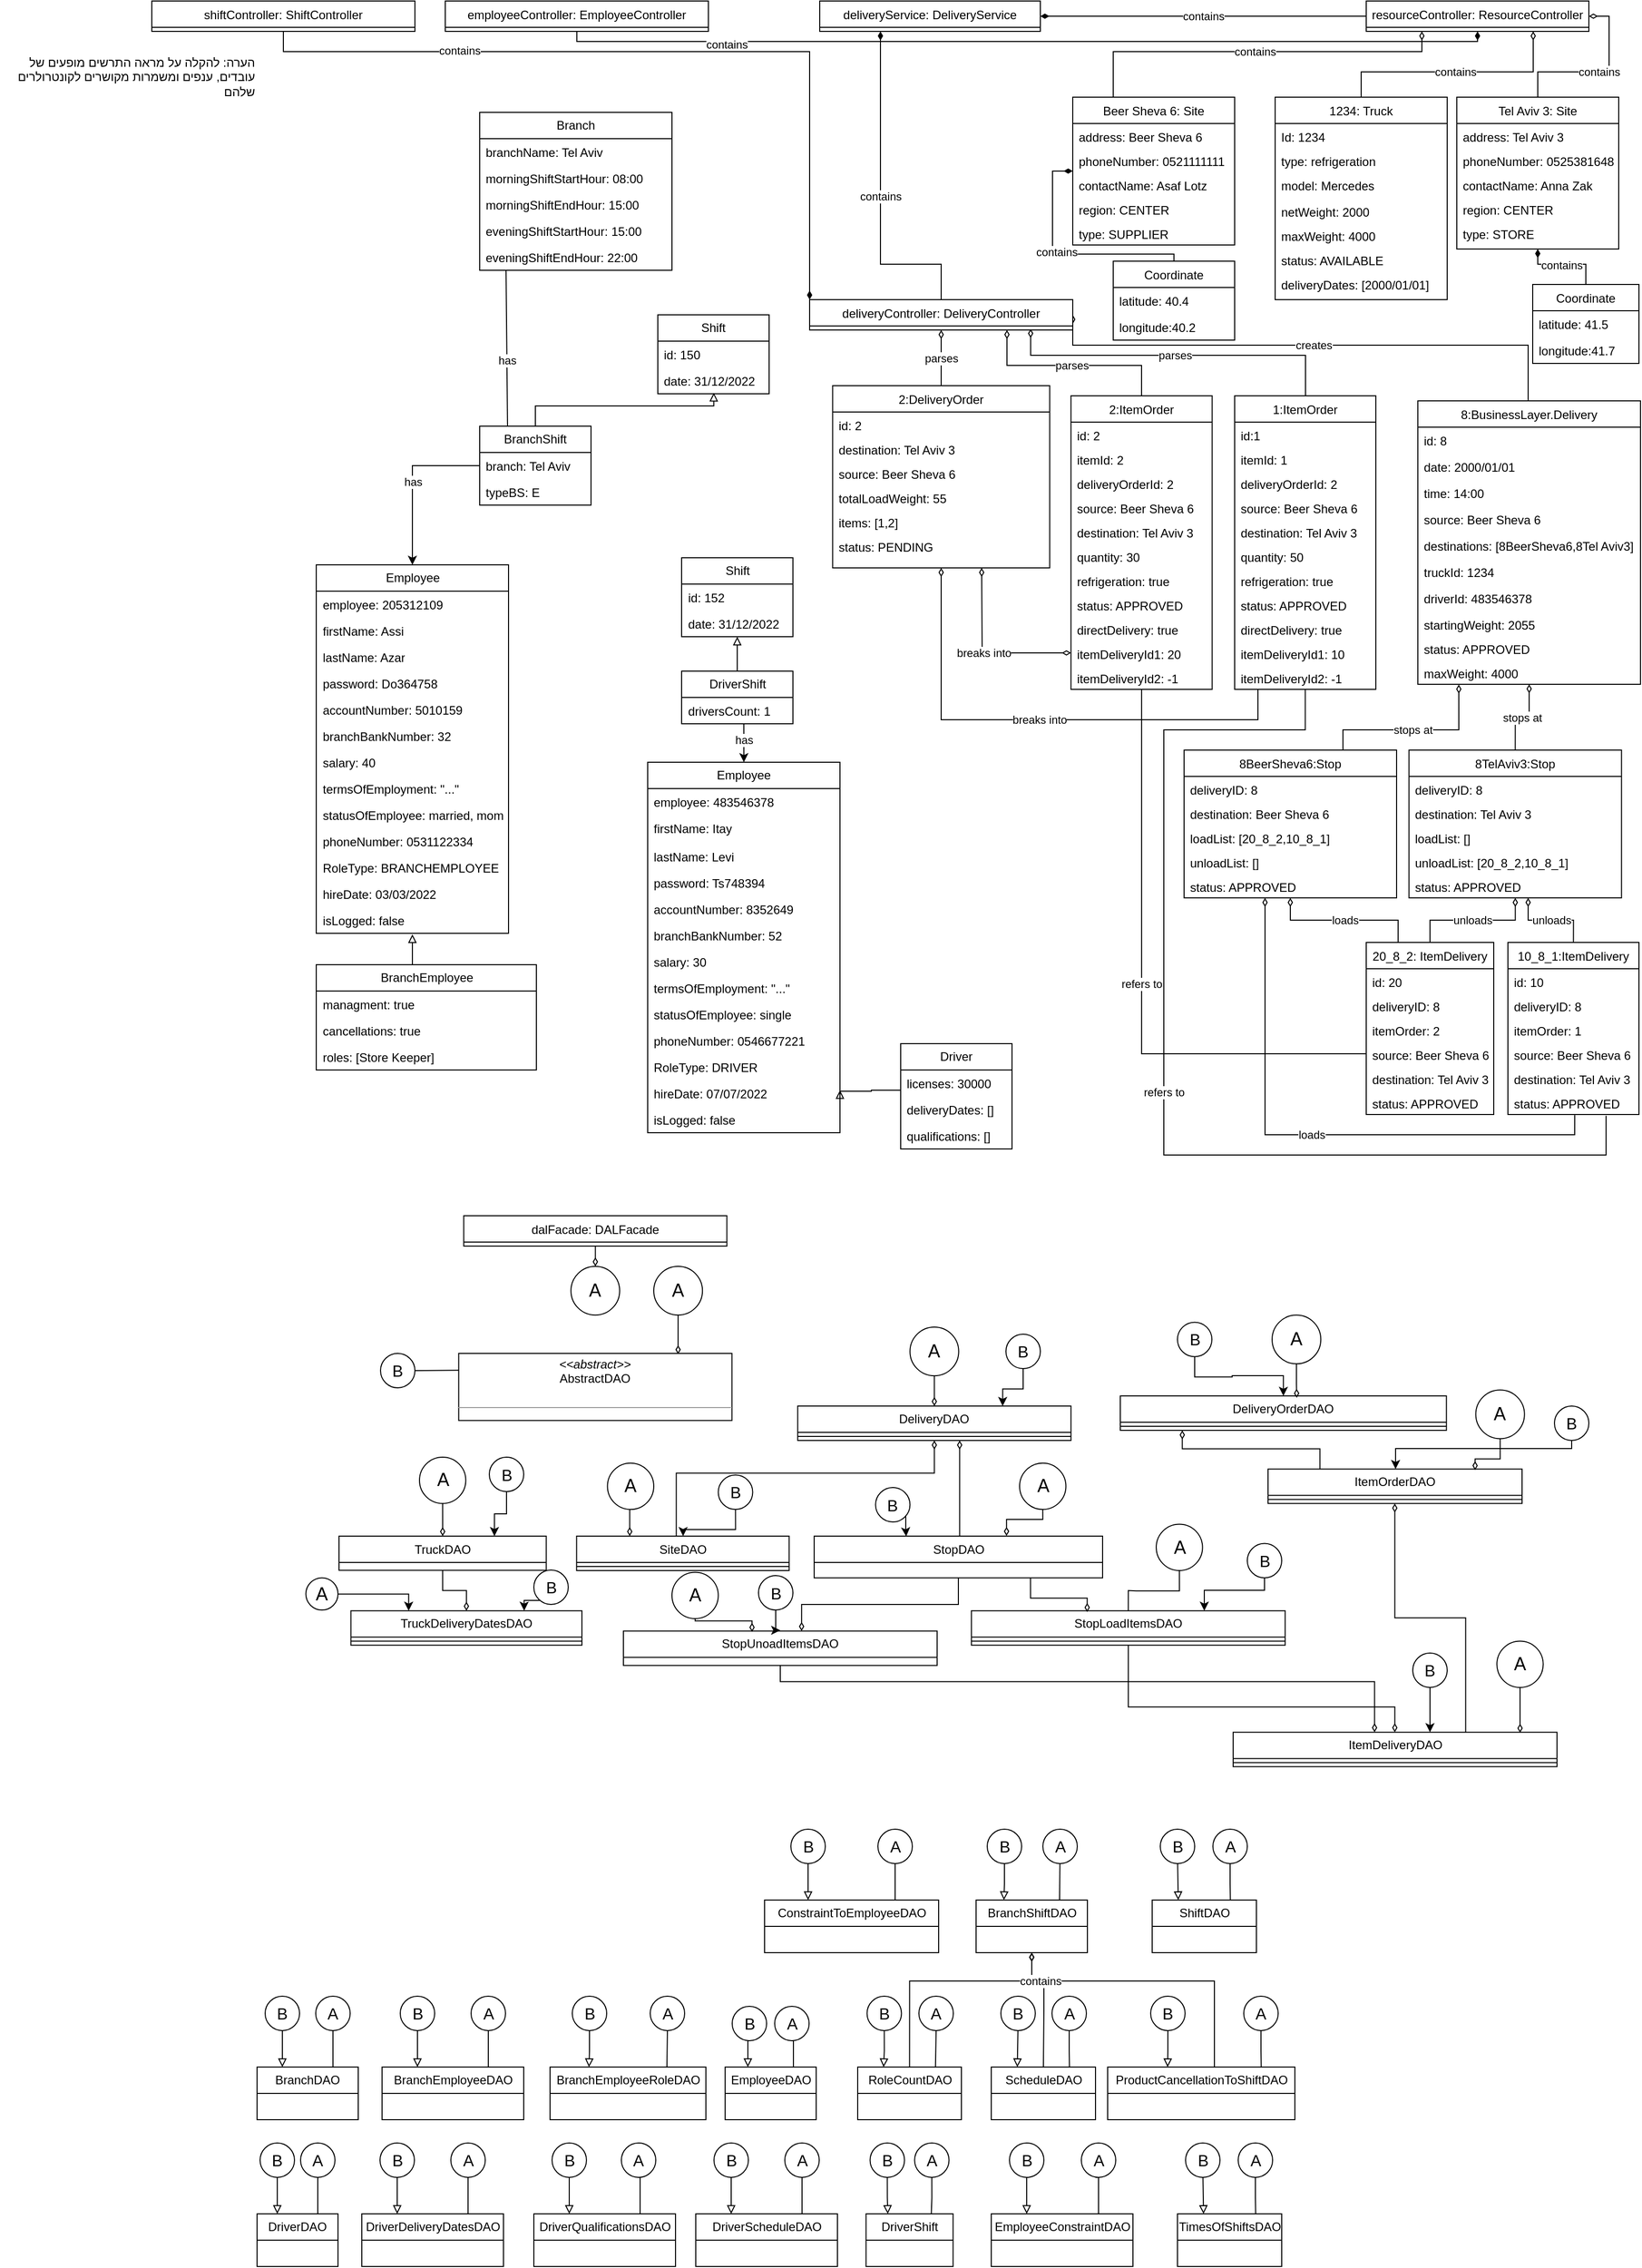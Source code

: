 <mxfile version="21.2.9" type="device">
  <diagram id="C5RBs43oDa-KdzZeNtuy" name="Page-1">
    <mxGraphModel dx="1583" dy="453" grid="1" gridSize="10" guides="1" tooltips="1" connect="1" arrows="1" fold="1" page="1" pageScale="1" pageWidth="827" pageHeight="1169" math="0" shadow="0">
      <root>
        <mxCell id="WIyWlLk6GJQsqaUBKTNV-0" />
        <mxCell id="WIyWlLk6GJQsqaUBKTNV-1" parent="WIyWlLk6GJQsqaUBKTNV-0" />
        <mxCell id="35" value="Beer Sheva 6: Site" style="swimlane;fontStyle=0;align=center;verticalAlign=top;childLayout=stackLayout;horizontal=1;startSize=26;horizontalStack=0;resizeParent=1;resizeLast=0;collapsible=1;marginBottom=0;rounded=0;shadow=0;strokeWidth=1;" parent="WIyWlLk6GJQsqaUBKTNV-1" vertex="1">
          <mxGeometry x="260" y="105" width="160" height="146" as="geometry">
            <mxRectangle x="130" y="380" width="160" height="26" as="alternateBounds" />
          </mxGeometry>
        </mxCell>
        <mxCell id="36" value="address: Beer Sheva 6" style="text;align=left;verticalAlign=top;spacingLeft=4;spacingRight=4;overflow=hidden;rotatable=0;points=[[0,0.5],[1,0.5]];portConstraint=eastwest;" parent="35" vertex="1">
          <mxGeometry y="26" width="160" height="24" as="geometry" />
        </mxCell>
        <mxCell id="37" value="phoneNumber: 0521111111" style="text;align=left;verticalAlign=top;spacingLeft=4;spacingRight=4;overflow=hidden;rotatable=0;points=[[0,0.5],[1,0.5]];portConstraint=eastwest;" parent="35" vertex="1">
          <mxGeometry y="50" width="160" height="24" as="geometry" />
        </mxCell>
        <mxCell id="38" value="contactName: Asaf Lotz" style="text;align=left;verticalAlign=top;spacingLeft=4;spacingRight=4;overflow=hidden;rotatable=0;points=[[0,0.5],[1,0.5]];portConstraint=eastwest;" parent="35" vertex="1">
          <mxGeometry y="74" width="160" height="24" as="geometry" />
        </mxCell>
        <mxCell id="39" value="region: CENTER" style="text;align=left;verticalAlign=top;spacingLeft=4;spacingRight=4;overflow=hidden;rotatable=0;points=[[0,0.5],[1,0.5]];portConstraint=eastwest;" parent="35" vertex="1">
          <mxGeometry y="98" width="160" height="24" as="geometry" />
        </mxCell>
        <mxCell id="40" value="type: SUPPLIER" style="text;align=left;verticalAlign=top;spacingLeft=4;spacingRight=4;overflow=hidden;rotatable=0;points=[[0,0.5],[1,0.5]];portConstraint=eastwest;" parent="35" vertex="1">
          <mxGeometry y="122" width="160" height="24" as="geometry" />
        </mxCell>
        <mxCell id="41" value="Tel Aviv 3: Site" style="swimlane;fontStyle=0;align=center;verticalAlign=top;childLayout=stackLayout;horizontal=1;startSize=26;horizontalStack=0;resizeParent=1;resizeLast=0;collapsible=1;marginBottom=0;rounded=0;shadow=0;strokeWidth=1;" parent="WIyWlLk6GJQsqaUBKTNV-1" vertex="1">
          <mxGeometry x="639.5" y="105" width="160" height="150" as="geometry">
            <mxRectangle x="130" y="380" width="160" height="26" as="alternateBounds" />
          </mxGeometry>
        </mxCell>
        <mxCell id="42" value="address: Tel Aviv 3" style="text;align=left;verticalAlign=top;spacingLeft=4;spacingRight=4;overflow=hidden;rotatable=0;points=[[0,0.5],[1,0.5]];portConstraint=eastwest;" parent="41" vertex="1">
          <mxGeometry y="26" width="160" height="24" as="geometry" />
        </mxCell>
        <mxCell id="43" value="phoneNumber: 0525381648" style="text;align=left;verticalAlign=top;spacingLeft=4;spacingRight=4;overflow=hidden;rotatable=0;points=[[0,0.5],[1,0.5]];portConstraint=eastwest;" parent="41" vertex="1">
          <mxGeometry y="50" width="160" height="24" as="geometry" />
        </mxCell>
        <mxCell id="44" value="contactName: Anna Zak" style="text;align=left;verticalAlign=top;spacingLeft=4;spacingRight=4;overflow=hidden;rotatable=0;points=[[0,0.5],[1,0.5]];portConstraint=eastwest;" parent="41" vertex="1">
          <mxGeometry y="74" width="160" height="24" as="geometry" />
        </mxCell>
        <mxCell id="45" value="region: CENTER" style="text;align=left;verticalAlign=top;spacingLeft=4;spacingRight=4;overflow=hidden;rotatable=0;points=[[0,0.5],[1,0.5]];portConstraint=eastwest;" parent="41" vertex="1">
          <mxGeometry y="98" width="160" height="24" as="geometry" />
        </mxCell>
        <mxCell id="46" value="type: STORE" style="text;align=left;verticalAlign=top;spacingLeft=4;spacingRight=4;overflow=hidden;rotatable=0;points=[[0,0.5],[1,0.5]];portConstraint=eastwest;" parent="41" vertex="1">
          <mxGeometry y="122" width="160" height="24" as="geometry" />
        </mxCell>
        <mxCell id="165" value="breaks into" style="edgeStyle=orthogonalEdgeStyle;rounded=0;orthogonalLoop=1;jettySize=auto;html=1;entryX=0;entryY=0.5;entryDx=0;entryDy=0;endArrow=diamondThin;endFill=0;startArrow=diamondThin;startFill=0;" parent="WIyWlLk6GJQsqaUBKTNV-1" target="110" edge="1">
          <mxGeometry relative="1" as="geometry">
            <mxPoint x="170" y="570" as="sourcePoint" />
          </mxGeometry>
        </mxCell>
        <mxCell id="166" value="breaks into" style="edgeStyle=orthogonalEdgeStyle;rounded=0;orthogonalLoop=1;jettySize=auto;html=1;exitX=0.5;exitY=1;exitDx=0;exitDy=0;entryX=0.168;entryY=1.014;entryDx=0;entryDy=0;entryPerimeter=0;endArrow=none;endFill=0;startArrow=diamondThin;startFill=0;" parent="WIyWlLk6GJQsqaUBKTNV-1" source="47" target="99" edge="1">
          <mxGeometry relative="1" as="geometry">
            <Array as="points">
              <mxPoint x="130" y="720" />
              <mxPoint x="443" y="720" />
              <mxPoint x="443" y="690" />
            </Array>
            <mxPoint x="130" y="620" as="sourcePoint" />
          </mxGeometry>
        </mxCell>
        <mxCell id="47" value="2:DeliveryOrder" style="swimlane;fontStyle=0;align=center;verticalAlign=top;childLayout=stackLayout;horizontal=1;startSize=26;horizontalStack=0;resizeParent=1;resizeLast=0;collapsible=1;marginBottom=0;rounded=0;shadow=0;strokeWidth=1;" parent="WIyWlLk6GJQsqaUBKTNV-1" vertex="1">
          <mxGeometry x="22.75" y="390" width="214.5" height="180" as="geometry">
            <mxRectangle x="130" y="380" width="160" height="26" as="alternateBounds" />
          </mxGeometry>
        </mxCell>
        <mxCell id="48" value="id: 2" style="text;align=left;verticalAlign=top;spacingLeft=4;spacingRight=4;overflow=hidden;rotatable=0;points=[[0,0.5],[1,0.5]];portConstraint=eastwest;" parent="47" vertex="1">
          <mxGeometry y="26" width="214.5" height="24" as="geometry" />
        </mxCell>
        <mxCell id="53" value="destination: Tel Aviv 3" style="text;align=left;verticalAlign=top;spacingLeft=4;spacingRight=4;overflow=hidden;rotatable=0;points=[[0,0.5],[1,0.5]];portConstraint=eastwest;" parent="47" vertex="1">
          <mxGeometry y="50" width="214.5" height="24" as="geometry" />
        </mxCell>
        <mxCell id="54" value="source: Beer Sheva 6 " style="text;align=left;verticalAlign=top;spacingLeft=4;spacingRight=4;overflow=hidden;rotatable=0;points=[[0,0.5],[1,0.5]];portConstraint=eastwest;" parent="47" vertex="1">
          <mxGeometry y="74" width="214.5" height="24" as="geometry" />
        </mxCell>
        <mxCell id="51" value="totalLoadWeight: 55" style="text;align=left;verticalAlign=top;spacingLeft=4;spacingRight=4;overflow=hidden;rotatable=0;points=[[0,0.5],[1,0.5]];portConstraint=eastwest;" parent="47" vertex="1">
          <mxGeometry y="98" width="214.5" height="24" as="geometry" />
        </mxCell>
        <mxCell id="55" value="items: [1,2]" style="text;align=left;verticalAlign=top;spacingLeft=4;spacingRight=4;overflow=hidden;rotatable=0;points=[[0,0.5],[1,0.5]];portConstraint=eastwest;" parent="47" vertex="1">
          <mxGeometry y="122" width="214.5" height="24" as="geometry" />
        </mxCell>
        <mxCell id="56" value="status: PENDING" style="text;align=left;verticalAlign=top;spacingLeft=4;spacingRight=4;overflow=hidden;rotatable=0;points=[[0,0.5],[1,0.5]];portConstraint=eastwest;" parent="47" vertex="1">
          <mxGeometry y="146" width="214.5" height="24" as="geometry" />
        </mxCell>
        <mxCell id="169" value="stops at" style="edgeStyle=orthogonalEdgeStyle;rounded=0;orthogonalLoop=1;jettySize=auto;html=1;entryX=0.5;entryY=0;entryDx=0;entryDy=0;endArrow=none;endFill=0;startArrow=diamondThin;startFill=0;" parent="WIyWlLk6GJQsqaUBKTNV-1" source="57" target="82" edge="1">
          <mxGeometry relative="1" as="geometry" />
        </mxCell>
        <mxCell id="178" value="stops at" style="edgeStyle=orthogonalEdgeStyle;rounded=0;orthogonalLoop=1;jettySize=auto;html=1;endArrow=none;endFill=0;exitX=0.184;exitY=1.011;exitDx=0;exitDy=0;exitPerimeter=0;entryX=0.75;entryY=0;entryDx=0;entryDy=0;startArrow=diamondThin;startFill=0;" parent="WIyWlLk6GJQsqaUBKTNV-1" source="67" target="172" edge="1">
          <mxGeometry relative="1" as="geometry">
            <mxPoint x="640" y="690" as="sourcePoint" />
            <Array as="points">
              <mxPoint x="642" y="730" />
              <mxPoint x="527" y="730" />
              <mxPoint x="527" y="750" />
            </Array>
          </mxGeometry>
        </mxCell>
        <mxCell id="57" value="8:BusinessLayer.Delivery" style="swimlane;fontStyle=0;align=center;verticalAlign=top;childLayout=stackLayout;horizontal=1;startSize=26;horizontalStack=0;resizeParent=1;resizeLast=0;collapsible=1;marginBottom=0;rounded=0;shadow=0;strokeWidth=1;" parent="WIyWlLk6GJQsqaUBKTNV-1" vertex="1">
          <mxGeometry x="601" y="405" width="220" height="280" as="geometry">
            <mxRectangle x="340" y="380" width="170" height="26" as="alternateBounds" />
          </mxGeometry>
        </mxCell>
        <mxCell id="58" value="id: 8" style="text;align=left;verticalAlign=top;spacingLeft=4;spacingRight=4;overflow=hidden;rotatable=0;points=[[0,0.5],[1,0.5]];portConstraint=eastwest;" parent="57" vertex="1">
          <mxGeometry y="26" width="220" height="26" as="geometry" />
        </mxCell>
        <mxCell id="59" value="date: 2000/01/01" style="text;align=left;verticalAlign=top;spacingLeft=4;spacingRight=4;overflow=hidden;rotatable=0;points=[[0,0.5],[1,0.5]];portConstraint=eastwest;" parent="57" vertex="1">
          <mxGeometry y="52" width="220" height="26" as="geometry" />
        </mxCell>
        <mxCell id="60" value="time: 14:00" style="text;align=left;verticalAlign=top;spacingLeft=4;spacingRight=4;overflow=hidden;rotatable=0;points=[[0,0.5],[1,0.5]];portConstraint=eastwest;" parent="57" vertex="1">
          <mxGeometry y="78" width="220" height="26" as="geometry" />
        </mxCell>
        <mxCell id="61" value="source: Beer Sheva 6" style="text;align=left;verticalAlign=top;spacingLeft=4;spacingRight=4;overflow=hidden;rotatable=0;points=[[0,0.5],[1,0.5]];portConstraint=eastwest;" parent="57" vertex="1">
          <mxGeometry y="104" width="220" height="26" as="geometry" />
        </mxCell>
        <mxCell id="62" value="destinations: [8BeerSheva6,8Tel Aviv3]" style="text;align=left;verticalAlign=top;spacingLeft=4;spacingRight=4;overflow=hidden;rotatable=0;points=[[0,0.5],[1,0.5]];portConstraint=eastwest;" parent="57" vertex="1">
          <mxGeometry y="130" width="220" height="26" as="geometry" />
        </mxCell>
        <mxCell id="63" value="truckId: 1234" style="text;align=left;verticalAlign=top;spacingLeft=4;spacingRight=4;overflow=hidden;rotatable=0;points=[[0,0.5],[1,0.5]];portConstraint=eastwest;" parent="57" vertex="1">
          <mxGeometry y="156" width="220" height="26" as="geometry" />
        </mxCell>
        <mxCell id="64" value="driverId: 483546378" style="text;align=left;verticalAlign=top;spacingLeft=4;spacingRight=4;overflow=hidden;rotatable=0;points=[[0,0.5],[1,0.5]];portConstraint=eastwest;" parent="57" vertex="1">
          <mxGeometry y="182" width="220" height="26" as="geometry" />
        </mxCell>
        <mxCell id="65" value="startingWeight: 2055" style="text;align=left;verticalAlign=top;spacingLeft=4;spacingRight=4;overflow=hidden;rotatable=0;points=[[0,0.5],[1,0.5]];portConstraint=eastwest;" parent="57" vertex="1">
          <mxGeometry y="208" width="220" height="24" as="geometry" />
        </mxCell>
        <mxCell id="66" value="status: APPROVED" style="text;align=left;verticalAlign=top;spacingLeft=4;spacingRight=4;overflow=hidden;rotatable=0;points=[[0,0.5],[1,0.5]];portConstraint=eastwest;" parent="57" vertex="1">
          <mxGeometry y="232" width="220" height="24" as="geometry" />
        </mxCell>
        <mxCell id="67" value="maxWeight: 4000" style="text;align=left;verticalAlign=top;spacingLeft=4;spacingRight=4;overflow=hidden;rotatable=0;points=[[0,0.5],[1,0.5]];portConstraint=eastwest;" parent="57" vertex="1">
          <mxGeometry y="256" width="220" height="24" as="geometry" />
        </mxCell>
        <mxCell id="68" value="1234: Truck" style="swimlane;fontStyle=0;align=center;verticalAlign=top;childLayout=stackLayout;horizontal=1;startSize=26;horizontalStack=0;resizeParent=1;resizeLast=0;collapsible=1;marginBottom=0;rounded=0;shadow=0;strokeWidth=1;" parent="WIyWlLk6GJQsqaUBKTNV-1" vertex="1">
          <mxGeometry x="460" y="105" width="170" height="200" as="geometry">
            <mxRectangle x="130" y="380" width="160" height="26" as="alternateBounds" />
          </mxGeometry>
        </mxCell>
        <mxCell id="69" value="Id: 1234" style="text;align=left;verticalAlign=top;spacingLeft=4;spacingRight=4;overflow=hidden;rotatable=0;points=[[0,0.5],[1,0.5]];portConstraint=eastwest;" parent="68" vertex="1">
          <mxGeometry y="26" width="170" height="24" as="geometry" />
        </mxCell>
        <mxCell id="70" value="type: refrigeration" style="text;align=left;verticalAlign=top;spacingLeft=4;spacingRight=4;overflow=hidden;rotatable=0;points=[[0,0.5],[1,0.5]];portConstraint=eastwest;" parent="68" vertex="1">
          <mxGeometry y="50" width="170" height="24" as="geometry" />
        </mxCell>
        <mxCell id="71" value="model: Mercedes" style="text;align=left;verticalAlign=top;spacingLeft=4;spacingRight=4;overflow=hidden;rotatable=0;points=[[0,0.5],[1,0.5]];portConstraint=eastwest;" parent="68" vertex="1">
          <mxGeometry y="74" width="170" height="26" as="geometry" />
        </mxCell>
        <mxCell id="72" value="netWeight: 2000" style="text;align=left;verticalAlign=top;spacingLeft=4;spacingRight=4;overflow=hidden;rotatable=0;points=[[0,0.5],[1,0.5]];portConstraint=eastwest;" parent="68" vertex="1">
          <mxGeometry y="100" width="170" height="24" as="geometry" />
        </mxCell>
        <mxCell id="73" value="maxWeight: 4000" style="text;align=left;verticalAlign=top;spacingLeft=4;spacingRight=4;overflow=hidden;rotatable=0;points=[[0,0.5],[1,0.5]];portConstraint=eastwest;" parent="68" vertex="1">
          <mxGeometry y="124" width="170" height="24" as="geometry" />
        </mxCell>
        <mxCell id="74" value="status: AVAILABLE" style="text;align=left;verticalAlign=top;spacingLeft=4;spacingRight=4;overflow=hidden;rotatable=0;points=[[0,0.5],[1,0.5]];portConstraint=eastwest;" parent="68" vertex="1">
          <mxGeometry y="148" width="170" height="24" as="geometry" />
        </mxCell>
        <mxCell id="75" value="deliveryDates: [2000/01/01]" style="text;align=left;verticalAlign=top;spacingLeft=4;spacingRight=4;overflow=hidden;rotatable=0;points=[[0,0.5],[1,0.5]];portConstraint=eastwest;" parent="68" vertex="1">
          <mxGeometry y="172" width="170" height="24" as="geometry" />
        </mxCell>
        <mxCell id="170" value="unloads" style="edgeStyle=orthogonalEdgeStyle;rounded=0;orthogonalLoop=1;jettySize=auto;html=1;entryX=0.5;entryY=0;entryDx=0;entryDy=0;endArrow=none;endFill=0;startArrow=diamondThin;startFill=0;" parent="WIyWlLk6GJQsqaUBKTNV-1" source="82" target="113" edge="1">
          <mxGeometry relative="1" as="geometry" />
        </mxCell>
        <mxCell id="171" value="unloads" style="edgeStyle=orthogonalEdgeStyle;rounded=0;orthogonalLoop=1;jettySize=auto;html=1;entryX=0.5;entryY=0;entryDx=0;entryDy=0;endArrow=none;endFill=0;startArrow=diamondThin;startFill=0;" parent="WIyWlLk6GJQsqaUBKTNV-1" source="82" edge="1">
          <mxGeometry relative="1" as="geometry">
            <mxPoint x="754.75" y="940" as="targetPoint" />
            <Array as="points">
              <mxPoint x="710" y="918" />
              <mxPoint x="755" y="918" />
            </Array>
          </mxGeometry>
        </mxCell>
        <mxCell id="82" value="8TelAviv3:Stop" style="swimlane;fontStyle=0;align=center;verticalAlign=top;childLayout=stackLayout;horizontal=1;startSize=26;horizontalStack=0;resizeParent=1;resizeLast=0;collapsible=1;marginBottom=0;rounded=0;shadow=0;strokeWidth=1;" parent="WIyWlLk6GJQsqaUBKTNV-1" vertex="1">
          <mxGeometry x="592.25" y="750" width="210" height="146" as="geometry">
            <mxRectangle x="130" y="380" width="160" height="26" as="alternateBounds" />
          </mxGeometry>
        </mxCell>
        <mxCell id="83" value="deliveryID: 8" style="text;align=left;verticalAlign=top;spacingLeft=4;spacingRight=4;overflow=hidden;rotatable=0;points=[[0,0.5],[1,0.5]];portConstraint=eastwest;" parent="82" vertex="1">
          <mxGeometry y="26" width="210" height="24" as="geometry" />
        </mxCell>
        <mxCell id="84" value="destination: Tel Aviv 3" style="text;align=left;verticalAlign=top;spacingLeft=4;spacingRight=4;overflow=hidden;rotatable=0;points=[[0,0.5],[1,0.5]];portConstraint=eastwest;" parent="82" vertex="1">
          <mxGeometry y="50" width="210" height="24" as="geometry" />
        </mxCell>
        <mxCell id="85" value="loadList: []" style="text;align=left;verticalAlign=top;spacingLeft=4;spacingRight=4;overflow=hidden;rotatable=0;points=[[0,0.5],[1,0.5]];portConstraint=eastwest;" parent="82" vertex="1">
          <mxGeometry y="74" width="210" height="24" as="geometry" />
        </mxCell>
        <mxCell id="86" value="unloadList: [20_8_2,10_8_1]" style="text;align=left;verticalAlign=top;spacingLeft=4;spacingRight=4;overflow=hidden;rotatable=0;points=[[0,0.5],[1,0.5]];portConstraint=eastwest;" parent="82" vertex="1">
          <mxGeometry y="98" width="210" height="24" as="geometry" />
        </mxCell>
        <mxCell id="87" value="status: APPROVED" style="text;align=left;verticalAlign=top;spacingLeft=4;spacingRight=4;overflow=hidden;rotatable=0;points=[[0,0.5],[1,0.5]];portConstraint=eastwest;" parent="82" vertex="1">
          <mxGeometry y="122" width="210" height="24" as="geometry" />
        </mxCell>
        <mxCell id="184" value="refers to" style="edgeStyle=orthogonalEdgeStyle;rounded=0;orthogonalLoop=1;jettySize=auto;html=1;entryX=0.749;entryY=1.052;entryDx=0;entryDy=0;entryPerimeter=0;endArrow=none;endFill=0;" parent="WIyWlLk6GJQsqaUBKTNV-1" source="88" target="126" edge="1">
          <mxGeometry relative="1" as="geometry">
            <Array as="points">
              <mxPoint x="490" y="730" />
              <mxPoint x="350" y="730" />
              <mxPoint x="350" y="1150" />
              <mxPoint x="787" y="1150" />
            </Array>
          </mxGeometry>
        </mxCell>
        <mxCell id="88" value="1:ItemOrder" style="swimlane;fontStyle=0;align=center;verticalAlign=top;childLayout=stackLayout;horizontal=1;startSize=26;horizontalStack=0;resizeParent=1;resizeLast=0;collapsible=1;marginBottom=0;rounded=0;shadow=0;strokeWidth=1;" parent="WIyWlLk6GJQsqaUBKTNV-1" vertex="1">
          <mxGeometry x="420" y="400" width="139.5" height="290" as="geometry">
            <mxRectangle x="130" y="380" width="160" height="26" as="alternateBounds" />
          </mxGeometry>
        </mxCell>
        <mxCell id="89" value="id:1" style="text;align=left;verticalAlign=top;spacingLeft=4;spacingRight=4;overflow=hidden;rotatable=0;points=[[0,0.5],[1,0.5]];portConstraint=eastwest;" parent="88" vertex="1">
          <mxGeometry y="26" width="139.5" height="24" as="geometry" />
        </mxCell>
        <mxCell id="90" value="itemId: 1" style="text;align=left;verticalAlign=top;spacingLeft=4;spacingRight=4;overflow=hidden;rotatable=0;points=[[0,0.5],[1,0.5]];portConstraint=eastwest;" parent="88" vertex="1">
          <mxGeometry y="50" width="139.5" height="24" as="geometry" />
        </mxCell>
        <mxCell id="91" value="deliveryOrderId: 2" style="text;align=left;verticalAlign=top;spacingLeft=4;spacingRight=4;overflow=hidden;rotatable=0;points=[[0,0.5],[1,0.5]];portConstraint=eastwest;" parent="88" vertex="1">
          <mxGeometry y="74" width="139.5" height="24" as="geometry" />
        </mxCell>
        <mxCell id="92" value="source: Beer Sheva 6" style="text;align=left;verticalAlign=top;spacingLeft=4;spacingRight=4;overflow=hidden;rotatable=0;points=[[0,0.5],[1,0.5]];portConstraint=eastwest;" parent="88" vertex="1">
          <mxGeometry y="98" width="139.5" height="24" as="geometry" />
        </mxCell>
        <mxCell id="93" value="destination: Tel Aviv 3" style="text;align=left;verticalAlign=top;spacingLeft=4;spacingRight=4;overflow=hidden;rotatable=0;points=[[0,0.5],[1,0.5]];portConstraint=eastwest;" parent="88" vertex="1">
          <mxGeometry y="122" width="139.5" height="24" as="geometry" />
        </mxCell>
        <mxCell id="94" value="quantity: 50" style="text;align=left;verticalAlign=top;spacingLeft=4;spacingRight=4;overflow=hidden;rotatable=0;points=[[0,0.5],[1,0.5]];portConstraint=eastwest;" parent="88" vertex="1">
          <mxGeometry y="146" width="139.5" height="24" as="geometry" />
        </mxCell>
        <mxCell id="95" value="refrigeration: true" style="text;align=left;verticalAlign=top;spacingLeft=4;spacingRight=4;overflow=hidden;rotatable=0;points=[[0,0.5],[1,0.5]];portConstraint=eastwest;" parent="88" vertex="1">
          <mxGeometry y="170" width="139.5" height="24" as="geometry" />
        </mxCell>
        <mxCell id="96" value="status: APPROVED" style="text;align=left;verticalAlign=top;spacingLeft=4;spacingRight=4;overflow=hidden;rotatable=0;points=[[0,0.5],[1,0.5]];portConstraint=eastwest;" parent="88" vertex="1">
          <mxGeometry y="194" width="139.5" height="24" as="geometry" />
        </mxCell>
        <mxCell id="97" value="directDelivery: true" style="text;align=left;verticalAlign=top;spacingLeft=4;spacingRight=4;overflow=hidden;rotatable=0;points=[[0,0.5],[1,0.5]];portConstraint=eastwest;" parent="88" vertex="1">
          <mxGeometry y="218" width="139.5" height="24" as="geometry" />
        </mxCell>
        <mxCell id="98" value="itemDeliveryId1: 10" style="text;align=left;verticalAlign=top;spacingLeft=4;spacingRight=4;overflow=hidden;rotatable=0;points=[[0,0.5],[1,0.5]];portConstraint=eastwest;" parent="88" vertex="1">
          <mxGeometry y="242" width="139.5" height="24" as="geometry" />
        </mxCell>
        <mxCell id="99" value="itemDeliveryId2: -1" style="text;align=left;verticalAlign=top;spacingLeft=4;spacingRight=4;overflow=hidden;rotatable=0;points=[[0,0.5],[1,0.5]];portConstraint=eastwest;" parent="88" vertex="1">
          <mxGeometry y="266" width="139.5" height="24" as="geometry" />
        </mxCell>
        <mxCell id="185" value="refers to" style="edgeStyle=orthogonalEdgeStyle;rounded=0;orthogonalLoop=1;jettySize=auto;html=1;entryX=0;entryY=0.5;entryDx=0;entryDy=0;endArrow=none;endFill=0;" parent="WIyWlLk6GJQsqaUBKTNV-1" source="100" target="117" edge="1">
          <mxGeometry relative="1" as="geometry" />
        </mxCell>
        <mxCell id="100" value="2:ItemOrder" style="swimlane;fontStyle=0;align=center;verticalAlign=top;childLayout=stackLayout;horizontal=1;startSize=26;horizontalStack=0;resizeParent=1;resizeLast=0;collapsible=1;marginBottom=0;rounded=0;shadow=0;strokeWidth=1;" parent="WIyWlLk6GJQsqaUBKTNV-1" vertex="1">
          <mxGeometry x="258.25" y="400" width="139.5" height="290" as="geometry">
            <mxRectangle x="130" y="380" width="160" height="26" as="alternateBounds" />
          </mxGeometry>
        </mxCell>
        <mxCell id="101" value="id: 2" style="text;align=left;verticalAlign=top;spacingLeft=4;spacingRight=4;overflow=hidden;rotatable=0;points=[[0,0.5],[1,0.5]];portConstraint=eastwest;" parent="100" vertex="1">
          <mxGeometry y="26" width="139.5" height="24" as="geometry" />
        </mxCell>
        <mxCell id="102" value="itemId: 2" style="text;align=left;verticalAlign=top;spacingLeft=4;spacingRight=4;overflow=hidden;rotatable=0;points=[[0,0.5],[1,0.5]];portConstraint=eastwest;" parent="100" vertex="1">
          <mxGeometry y="50" width="139.5" height="24" as="geometry" />
        </mxCell>
        <mxCell id="103" value="deliveryOrderId: 2" style="text;align=left;verticalAlign=top;spacingLeft=4;spacingRight=4;overflow=hidden;rotatable=0;points=[[0,0.5],[1,0.5]];portConstraint=eastwest;" parent="100" vertex="1">
          <mxGeometry y="74" width="139.5" height="24" as="geometry" />
        </mxCell>
        <mxCell id="104" value="source: Beer Sheva 6" style="text;align=left;verticalAlign=top;spacingLeft=4;spacingRight=4;overflow=hidden;rotatable=0;points=[[0,0.5],[1,0.5]];portConstraint=eastwest;" parent="100" vertex="1">
          <mxGeometry y="98" width="139.5" height="24" as="geometry" />
        </mxCell>
        <mxCell id="105" value="destination: Tel Aviv 3" style="text;align=left;verticalAlign=top;spacingLeft=4;spacingRight=4;overflow=hidden;rotatable=0;points=[[0,0.5],[1,0.5]];portConstraint=eastwest;" parent="100" vertex="1">
          <mxGeometry y="122" width="139.5" height="24" as="geometry" />
        </mxCell>
        <mxCell id="106" value="quantity: 30" style="text;align=left;verticalAlign=top;spacingLeft=4;spacingRight=4;overflow=hidden;rotatable=0;points=[[0,0.5],[1,0.5]];portConstraint=eastwest;" parent="100" vertex="1">
          <mxGeometry y="146" width="139.5" height="24" as="geometry" />
        </mxCell>
        <mxCell id="107" value="refrigeration: true" style="text;align=left;verticalAlign=top;spacingLeft=4;spacingRight=4;overflow=hidden;rotatable=0;points=[[0,0.5],[1,0.5]];portConstraint=eastwest;" parent="100" vertex="1">
          <mxGeometry y="170" width="139.5" height="24" as="geometry" />
        </mxCell>
        <mxCell id="108" value="status: APPROVED" style="text;align=left;verticalAlign=top;spacingLeft=4;spacingRight=4;overflow=hidden;rotatable=0;points=[[0,0.5],[1,0.5]];portConstraint=eastwest;" parent="100" vertex="1">
          <mxGeometry y="194" width="139.5" height="24" as="geometry" />
        </mxCell>
        <mxCell id="109" value="directDelivery: true" style="text;align=left;verticalAlign=top;spacingLeft=4;spacingRight=4;overflow=hidden;rotatable=0;points=[[0,0.5],[1,0.5]];portConstraint=eastwest;" parent="100" vertex="1">
          <mxGeometry y="218" width="139.5" height="24" as="geometry" />
        </mxCell>
        <mxCell id="110" value="itemDeliveryId1: 20" style="text;align=left;verticalAlign=top;spacingLeft=4;spacingRight=4;overflow=hidden;rotatable=0;points=[[0,0.5],[1,0.5]];portConstraint=eastwest;" parent="100" vertex="1">
          <mxGeometry y="242" width="139.5" height="24" as="geometry" />
        </mxCell>
        <mxCell id="111" value="itemDeliveryId2: -1" style="text;align=left;verticalAlign=top;spacingLeft=4;spacingRight=4;overflow=hidden;rotatable=0;points=[[0,0.5],[1,0.5]];portConstraint=eastwest;" parent="100" vertex="1">
          <mxGeometry y="266" width="139.5" height="24" as="geometry" />
        </mxCell>
        <mxCell id="113" value="20_8_2: ItemDelivery" style="swimlane;fontStyle=0;align=center;verticalAlign=top;childLayout=stackLayout;horizontal=1;startSize=26;horizontalStack=0;resizeParent=1;resizeLast=0;collapsible=1;marginBottom=0;rounded=0;shadow=0;strokeWidth=1;" parent="WIyWlLk6GJQsqaUBKTNV-1" vertex="1">
          <mxGeometry x="550" y="940" width="126" height="170" as="geometry">
            <mxRectangle x="130" y="380" width="160" height="26" as="alternateBounds" />
          </mxGeometry>
        </mxCell>
        <mxCell id="114" value="id: 20" style="text;align=left;verticalAlign=top;spacingLeft=4;spacingRight=4;overflow=hidden;rotatable=0;points=[[0,0.5],[1,0.5]];portConstraint=eastwest;" parent="113" vertex="1">
          <mxGeometry y="26" width="126" height="24" as="geometry" />
        </mxCell>
        <mxCell id="115" value="deliveryID: 8" style="text;align=left;verticalAlign=top;spacingLeft=4;spacingRight=4;overflow=hidden;rotatable=0;points=[[0,0.5],[1,0.5]];portConstraint=eastwest;" parent="113" vertex="1">
          <mxGeometry y="50" width="126" height="24" as="geometry" />
        </mxCell>
        <mxCell id="116" value="itemOrder: 2" style="text;align=left;verticalAlign=top;spacingLeft=4;spacingRight=4;overflow=hidden;rotatable=0;points=[[0,0.5],[1,0.5]];portConstraint=eastwest;" parent="113" vertex="1">
          <mxGeometry y="74" width="126" height="24" as="geometry" />
        </mxCell>
        <mxCell id="117" value="source: Beer Sheva 6" style="text;align=left;verticalAlign=top;spacingLeft=4;spacingRight=4;overflow=hidden;rotatable=0;points=[[0,0.5],[1,0.5]];portConstraint=eastwest;" parent="113" vertex="1">
          <mxGeometry y="98" width="126" height="24" as="geometry" />
        </mxCell>
        <mxCell id="118" value="destination: Tel Aviv 3" style="text;align=left;verticalAlign=top;spacingLeft=4;spacingRight=4;overflow=hidden;rotatable=0;points=[[0,0.5],[1,0.5]];portConstraint=eastwest;" parent="113" vertex="1">
          <mxGeometry y="122" width="126" height="24" as="geometry" />
        </mxCell>
        <mxCell id="119" value="status: APPROVED" style="text;align=left;verticalAlign=top;spacingLeft=4;spacingRight=4;overflow=hidden;rotatable=0;points=[[0,0.5],[1,0.5]];portConstraint=eastwest;" parent="113" vertex="1">
          <mxGeometry y="146" width="126" height="24" as="geometry" />
        </mxCell>
        <mxCell id="120" value="10_8_1:ItemDelivery" style="swimlane;fontStyle=0;align=center;verticalAlign=top;childLayout=stackLayout;horizontal=1;startSize=26;horizontalStack=0;resizeParent=1;resizeLast=0;collapsible=1;marginBottom=0;rounded=0;shadow=0;strokeWidth=1;" parent="WIyWlLk6GJQsqaUBKTNV-1" vertex="1">
          <mxGeometry x="690" y="940" width="129.5" height="170" as="geometry">
            <mxRectangle x="130" y="380" width="160" height="26" as="alternateBounds" />
          </mxGeometry>
        </mxCell>
        <mxCell id="121" value="id: 10" style="text;align=left;verticalAlign=top;spacingLeft=4;spacingRight=4;overflow=hidden;rotatable=0;points=[[0,0.5],[1,0.5]];portConstraint=eastwest;" parent="120" vertex="1">
          <mxGeometry y="26" width="129.5" height="24" as="geometry" />
        </mxCell>
        <mxCell id="122" value="deliveryID: 8" style="text;align=left;verticalAlign=top;spacingLeft=4;spacingRight=4;overflow=hidden;rotatable=0;points=[[0,0.5],[1,0.5]];portConstraint=eastwest;" parent="120" vertex="1">
          <mxGeometry y="50" width="129.5" height="24" as="geometry" />
        </mxCell>
        <mxCell id="123" value="itemOrder: 1" style="text;align=left;verticalAlign=top;spacingLeft=4;spacingRight=4;overflow=hidden;rotatable=0;points=[[0,0.5],[1,0.5]];portConstraint=eastwest;" parent="120" vertex="1">
          <mxGeometry y="74" width="129.5" height="24" as="geometry" />
        </mxCell>
        <mxCell id="124" value="source: Beer Sheva 6" style="text;align=left;verticalAlign=top;spacingLeft=4;spacingRight=4;overflow=hidden;rotatable=0;points=[[0,0.5],[1,0.5]];portConstraint=eastwest;" parent="120" vertex="1">
          <mxGeometry y="98" width="129.5" height="24" as="geometry" />
        </mxCell>
        <mxCell id="125" value="destination: Tel Aviv 3" style="text;align=left;verticalAlign=top;spacingLeft=4;spacingRight=4;overflow=hidden;rotatable=0;points=[[0,0.5],[1,0.5]];portConstraint=eastwest;" parent="120" vertex="1">
          <mxGeometry y="122" width="129.5" height="24" as="geometry" />
        </mxCell>
        <mxCell id="126" value="status: APPROVED" style="text;align=left;verticalAlign=top;spacingLeft=4;spacingRight=4;overflow=hidden;rotatable=0;points=[[0,0.5],[1,0.5]];portConstraint=eastwest;" parent="120" vertex="1">
          <mxGeometry y="146" width="129.5" height="24" as="geometry" />
        </mxCell>
        <mxCell id="148" value="contains" style="edgeStyle=orthogonalEdgeStyle;rounded=0;orthogonalLoop=1;jettySize=auto;html=1;exitX=0.25;exitY=1;exitDx=0;exitDy=0;entryX=0.25;entryY=0;entryDx=0;entryDy=0;endArrow=none;endFill=0;startArrow=diamondThin;startFill=0;" parent="WIyWlLk6GJQsqaUBKTNV-1" source="128" target="35" edge="1">
          <mxGeometry relative="1" as="geometry">
            <Array as="points">
              <mxPoint x="605" y="60" />
              <mxPoint x="300" y="60" />
            </Array>
          </mxGeometry>
        </mxCell>
        <mxCell id="150" value="contains" style="edgeStyle=orthogonalEdgeStyle;rounded=0;orthogonalLoop=1;jettySize=auto;html=1;exitX=0.75;exitY=1;exitDx=0;exitDy=0;entryX=0.5;entryY=0;entryDx=0;entryDy=0;endArrow=none;endFill=0;startArrow=diamondThin;startFill=0;" parent="WIyWlLk6GJQsqaUBKTNV-1" source="128" target="68" edge="1">
          <mxGeometry relative="1" as="geometry">
            <Array as="points">
              <mxPoint x="715" y="80" />
              <mxPoint x="545" y="80" />
            </Array>
          </mxGeometry>
        </mxCell>
        <mxCell id="151" value="contains" style="edgeStyle=orthogonalEdgeStyle;rounded=0;orthogonalLoop=1;jettySize=auto;html=1;exitX=1;exitY=0.5;exitDx=0;exitDy=0;entryX=0.5;entryY=0;entryDx=0;entryDy=0;endArrow=none;endFill=0;startArrow=diamondThin;startFill=0;" parent="WIyWlLk6GJQsqaUBKTNV-1" source="128" target="41" edge="1">
          <mxGeometry relative="1" as="geometry">
            <Array as="points">
              <mxPoint x="790" y="25" />
              <mxPoint x="790" y="80" />
              <mxPoint x="720" y="80" />
            </Array>
          </mxGeometry>
        </mxCell>
        <mxCell id="W6Eq-dex9__hlxGE6Bs_-206" style="edgeStyle=orthogonalEdgeStyle;rounded=0;orthogonalLoop=1;jettySize=auto;html=1;exitX=0.5;exitY=1;exitDx=0;exitDy=0;entryX=0.5;entryY=1;entryDx=0;entryDy=0;endArrow=none;endFill=0;startArrow=diamondThin;startFill=1;" parent="WIyWlLk6GJQsqaUBKTNV-1" source="128" target="W6Eq-dex9__hlxGE6Bs_-205" edge="1">
          <mxGeometry relative="1" as="geometry">
            <Array as="points">
              <mxPoint x="660" y="50" />
              <mxPoint x="-230" y="50" />
            </Array>
          </mxGeometry>
        </mxCell>
        <mxCell id="W6Eq-dex9__hlxGE6Bs_-207" value="contains" style="edgeLabel;html=1;align=center;verticalAlign=middle;resizable=0;points=[];" parent="W6Eq-dex9__hlxGE6Bs_-206" vertex="1" connectable="0">
          <mxGeometry x="0.653" y="3" relative="1" as="geometry">
            <mxPoint as="offset" />
          </mxGeometry>
        </mxCell>
        <mxCell id="128" value="resourceController: ResourceController" style="swimlane;fontStyle=0;align=center;verticalAlign=top;childLayout=stackLayout;horizontal=1;startSize=26;horizontalStack=0;resizeParent=1;resizeLast=0;collapsible=1;marginBottom=0;rounded=0;shadow=0;strokeWidth=1;" parent="WIyWlLk6GJQsqaUBKTNV-1" vertex="1">
          <mxGeometry x="550" y="10" width="220" height="30" as="geometry">
            <mxRectangle x="550" y="140" width="160" height="26" as="alternateBounds" />
          </mxGeometry>
        </mxCell>
        <mxCell id="164" value="parses" style="edgeStyle=orthogonalEdgeStyle;rounded=0;orthogonalLoop=1;jettySize=auto;html=1;exitX=0.5;exitY=1;exitDx=0;exitDy=0;entryX=0.5;entryY=0;entryDx=0;entryDy=0;endArrow=none;endFill=0;startArrow=diamondThin;startFill=0;" parent="WIyWlLk6GJQsqaUBKTNV-1" source="132" target="47" edge="1">
          <mxGeometry relative="1" as="geometry">
            <mxPoint x="130" y="385" as="sourcePoint" />
            <mxPoint x="130" y="440" as="targetPoint" />
          </mxGeometry>
        </mxCell>
        <mxCell id="167" value="creates" style="edgeStyle=orthogonalEdgeStyle;rounded=0;orthogonalLoop=1;jettySize=auto;html=1;exitX=1;exitY=0.5;exitDx=0;exitDy=0;entryX=0.5;entryY=0;entryDx=0;entryDy=0;endArrow=none;endFill=0;startArrow=diamondThin;startFill=0;" parent="WIyWlLk6GJQsqaUBKTNV-1" source="132" target="57" edge="1">
          <mxGeometry relative="1" as="geometry">
            <Array as="points">
              <mxPoint x="260" y="350" />
              <mxPoint x="710" y="350" />
              <mxPoint x="710" y="405" />
            </Array>
            <mxPoint x="260" y="370" as="sourcePoint" />
          </mxGeometry>
        </mxCell>
        <mxCell id="182" value="parses" style="edgeStyle=orthogonalEdgeStyle;rounded=0;orthogonalLoop=1;jettySize=auto;html=1;exitX=0.84;exitY=0.965;exitDx=0;exitDy=0;endArrow=none;endFill=0;exitPerimeter=0;startArrow=diamondThin;startFill=0;" parent="WIyWlLk6GJQsqaUBKTNV-1" source="132" target="88" edge="1">
          <mxGeometry relative="1" as="geometry">
            <Array as="points">
              <mxPoint x="218" y="360" />
              <mxPoint x="490" y="360" />
            </Array>
            <mxPoint x="260" y="385" as="sourcePoint" />
          </mxGeometry>
        </mxCell>
        <mxCell id="183" value="parses" style="edgeStyle=orthogonalEdgeStyle;rounded=0;orthogonalLoop=1;jettySize=auto;html=1;entryX=0.5;entryY=0;entryDx=0;entryDy=0;endArrow=none;endFill=0;exitX=0.75;exitY=1;exitDx=0;exitDy=0;startArrow=diamondThin;startFill=0;" parent="WIyWlLk6GJQsqaUBKTNV-1" source="132" target="100" edge="1">
          <mxGeometry relative="1" as="geometry">
            <Array as="points">
              <mxPoint x="195" y="370" />
              <mxPoint x="328" y="370" />
            </Array>
            <mxPoint x="170" y="370" as="sourcePoint" />
          </mxGeometry>
        </mxCell>
        <mxCell id="W6Eq-dex9__hlxGE6Bs_-208" style="edgeStyle=orthogonalEdgeStyle;rounded=0;orthogonalLoop=1;jettySize=auto;html=1;exitX=0;exitY=0;exitDx=0;exitDy=0;entryX=0.5;entryY=1;entryDx=0;entryDy=0;endArrow=none;endFill=0;startArrow=diamondThin;startFill=1;" parent="WIyWlLk6GJQsqaUBKTNV-1" source="132" target="W6Eq-dex9__hlxGE6Bs_-204" edge="1">
          <mxGeometry relative="1" as="geometry">
            <Array as="points">
              <mxPoint y="60" />
              <mxPoint x="-520" y="60" />
            </Array>
          </mxGeometry>
        </mxCell>
        <mxCell id="W6Eq-dex9__hlxGE6Bs_-209" value="contains" style="edgeLabel;html=1;align=center;verticalAlign=middle;resizable=0;points=[];" parent="W6Eq-dex9__hlxGE6Bs_-208" vertex="1" connectable="0">
          <mxGeometry x="0.506" y="-1" relative="1" as="geometry">
            <mxPoint as="offset" />
          </mxGeometry>
        </mxCell>
        <mxCell id="132" value="deliveryController: DeliveryController" style="swimlane;fontStyle=0;align=center;verticalAlign=top;childLayout=stackLayout;horizontal=1;startSize=26;horizontalStack=0;resizeParent=1;resizeLast=0;collapsible=1;marginBottom=0;rounded=0;shadow=0;strokeWidth=1;" parent="WIyWlLk6GJQsqaUBKTNV-1" vertex="1">
          <mxGeometry y="305" width="260" height="30" as="geometry">
            <mxRectangle x="10" y="780" width="160" height="26" as="alternateBounds" />
          </mxGeometry>
        </mxCell>
        <mxCell id="147" value="contains" style="edgeStyle=orthogonalEdgeStyle;rounded=0;orthogonalLoop=1;jettySize=auto;html=1;entryX=0.5;entryY=0;entryDx=0;entryDy=0;endArrow=none;endFill=0;startArrow=diamondThin;startFill=1;" parent="WIyWlLk6GJQsqaUBKTNV-1" source="142" target="132" edge="1">
          <mxGeometry relative="1" as="geometry">
            <Array as="points">
              <mxPoint x="70" y="270" />
              <mxPoint x="130" y="270" />
            </Array>
          </mxGeometry>
        </mxCell>
        <mxCell id="181" value="contains" style="edgeStyle=orthogonalEdgeStyle;rounded=0;orthogonalLoop=1;jettySize=auto;html=1;entryX=0;entryY=0.5;entryDx=0;entryDy=0;endArrow=none;endFill=0;startArrow=diamondThin;startFill=1;" parent="WIyWlLk6GJQsqaUBKTNV-1" source="142" target="128" edge="1">
          <mxGeometry relative="1" as="geometry" />
        </mxCell>
        <mxCell id="142" value="deliveryService: DeliveryService" style="swimlane;fontStyle=0;align=center;verticalAlign=top;childLayout=stackLayout;horizontal=1;startSize=26;horizontalStack=0;resizeParent=1;resizeLast=0;collapsible=1;marginBottom=0;rounded=0;shadow=0;strokeWidth=1;" parent="WIyWlLk6GJQsqaUBKTNV-1" vertex="1">
          <mxGeometry x="10" y="10" width="218" height="30" as="geometry">
            <mxRectangle x="230" y="140" width="160" height="26" as="alternateBounds" />
          </mxGeometry>
        </mxCell>
        <mxCell id="179" value="loads" style="edgeStyle=orthogonalEdgeStyle;rounded=0;orthogonalLoop=1;jettySize=auto;html=1;entryX=0.25;entryY=0;entryDx=0;entryDy=0;endArrow=none;endFill=0;startArrow=diamondThin;startFill=0;" parent="WIyWlLk6GJQsqaUBKTNV-1" source="172" target="113" edge="1">
          <mxGeometry relative="1" as="geometry" />
        </mxCell>
        <mxCell id="180" value="loads" style="edgeStyle=orthogonalEdgeStyle;rounded=0;orthogonalLoop=1;jettySize=auto;html=1;entryX=0.51;entryY=1.025;entryDx=0;entryDy=0;entryPerimeter=0;endArrow=none;endFill=0;startArrow=diamondThin;startFill=0;" parent="WIyWlLk6GJQsqaUBKTNV-1" source="172" target="126" edge="1">
          <mxGeometry relative="1" as="geometry">
            <Array as="points">
              <mxPoint x="450" y="1130" />
              <mxPoint x="756" y="1130" />
            </Array>
          </mxGeometry>
        </mxCell>
        <mxCell id="172" value="8BeerSheva6:Stop" style="swimlane;fontStyle=0;align=center;verticalAlign=top;childLayout=stackLayout;horizontal=1;startSize=26;horizontalStack=0;resizeParent=1;resizeLast=0;collapsible=1;marginBottom=0;rounded=0;shadow=0;strokeWidth=1;" parent="WIyWlLk6GJQsqaUBKTNV-1" vertex="1">
          <mxGeometry x="370" y="750" width="210" height="146" as="geometry">
            <mxRectangle x="130" y="380" width="160" height="26" as="alternateBounds" />
          </mxGeometry>
        </mxCell>
        <mxCell id="173" value="deliveryID: 8" style="text;align=left;verticalAlign=top;spacingLeft=4;spacingRight=4;overflow=hidden;rotatable=0;points=[[0,0.5],[1,0.5]];portConstraint=eastwest;" parent="172" vertex="1">
          <mxGeometry y="26" width="210" height="24" as="geometry" />
        </mxCell>
        <mxCell id="174" value="destination: Beer Sheva 6" style="text;align=left;verticalAlign=top;spacingLeft=4;spacingRight=4;overflow=hidden;rotatable=0;points=[[0,0.5],[1,0.5]];portConstraint=eastwest;" parent="172" vertex="1">
          <mxGeometry y="50" width="210" height="24" as="geometry" />
        </mxCell>
        <mxCell id="175" value="loadList: [20_8_2,10_8_1]" style="text;align=left;verticalAlign=top;spacingLeft=4;spacingRight=4;overflow=hidden;rotatable=0;points=[[0,0.5],[1,0.5]];portConstraint=eastwest;" parent="172" vertex="1">
          <mxGeometry y="74" width="210" height="24" as="geometry" />
        </mxCell>
        <mxCell id="176" value="unloadList: []" style="text;align=left;verticalAlign=top;spacingLeft=4;spacingRight=4;overflow=hidden;rotatable=0;points=[[0,0.5],[1,0.5]];portConstraint=eastwest;" parent="172" vertex="1">
          <mxGeometry y="98" width="210" height="24" as="geometry" />
        </mxCell>
        <mxCell id="177" value="status: APPROVED" style="text;align=left;verticalAlign=top;spacingLeft=4;spacingRight=4;overflow=hidden;rotatable=0;points=[[0,0.5],[1,0.5]];portConstraint=eastwest;" parent="172" vertex="1">
          <mxGeometry y="122" width="210" height="24" as="geometry" />
        </mxCell>
        <mxCell id="W6Eq-dex9__hlxGE6Bs_-200" style="edgeStyle=orthogonalEdgeStyle;rounded=0;orthogonalLoop=1;jettySize=auto;html=1;exitX=0.5;exitY=0;exitDx=0;exitDy=0;endArrow=diamondThin;endFill=1;" parent="WIyWlLk6GJQsqaUBKTNV-1" source="W6Eq-dex9__hlxGE6Bs_-185" target="41" edge="1">
          <mxGeometry relative="1" as="geometry">
            <mxPoint x="660" y="280" as="targetPoint" />
          </mxGeometry>
        </mxCell>
        <mxCell id="W6Eq-dex9__hlxGE6Bs_-203" value="contains" style="edgeLabel;html=1;align=center;verticalAlign=middle;resizable=0;points=[];" parent="W6Eq-dex9__hlxGE6Bs_-200" vertex="1" connectable="0">
          <mxGeometry x="-0.166" y="1" relative="1" as="geometry">
            <mxPoint x="-10" as="offset" />
          </mxGeometry>
        </mxCell>
        <mxCell id="W6Eq-dex9__hlxGE6Bs_-185" value="Coordinate" style="swimlane;fontStyle=0;align=center;verticalAlign=top;childLayout=stackLayout;horizontal=1;startSize=26;horizontalStack=0;resizeParent=1;resizeLast=0;collapsible=1;marginBottom=0;rounded=0;shadow=0;strokeWidth=1;" parent="WIyWlLk6GJQsqaUBKTNV-1" vertex="1">
          <mxGeometry x="714.5" y="290" width="105" height="78" as="geometry">
            <mxRectangle x="340" y="380" width="170" height="26" as="alternateBounds" />
          </mxGeometry>
        </mxCell>
        <mxCell id="W6Eq-dex9__hlxGE6Bs_-186" value="latitude: 41.5" style="text;align=left;verticalAlign=top;spacingLeft=4;spacingRight=4;overflow=hidden;rotatable=0;points=[[0,0.5],[1,0.5]];portConstraint=eastwest;" parent="W6Eq-dex9__hlxGE6Bs_-185" vertex="1">
          <mxGeometry y="26" width="105" height="26" as="geometry" />
        </mxCell>
        <mxCell id="W6Eq-dex9__hlxGE6Bs_-187" value="longitude:41.7" style="text;align=left;verticalAlign=top;spacingLeft=4;spacingRight=4;overflow=hidden;rotatable=0;points=[[0,0.5],[1,0.5]];portConstraint=eastwest;" parent="W6Eq-dex9__hlxGE6Bs_-185" vertex="1">
          <mxGeometry y="52" width="105" height="26" as="geometry" />
        </mxCell>
        <mxCell id="W6Eq-dex9__hlxGE6Bs_-201" style="edgeStyle=orthogonalEdgeStyle;rounded=0;orthogonalLoop=1;jettySize=auto;html=1;exitX=0.5;exitY=0;exitDx=0;exitDy=0;endArrow=diamondThin;endFill=1;" parent="WIyWlLk6GJQsqaUBKTNV-1" source="W6Eq-dex9__hlxGE6Bs_-196" target="35" edge="1">
          <mxGeometry relative="1" as="geometry">
            <mxPoint x="200" y="280" as="targetPoint" />
            <Array as="points">
              <mxPoint x="360" y="260" />
              <mxPoint x="240" y="260" />
              <mxPoint x="240" y="178" />
            </Array>
          </mxGeometry>
        </mxCell>
        <mxCell id="W6Eq-dex9__hlxGE6Bs_-202" value="contains" style="edgeLabel;html=1;align=center;verticalAlign=middle;resizable=0;points=[];" parent="W6Eq-dex9__hlxGE6Bs_-201" vertex="1" connectable="0">
          <mxGeometry x="-0.119" y="-2" relative="1" as="geometry">
            <mxPoint x="-22" as="offset" />
          </mxGeometry>
        </mxCell>
        <mxCell id="W6Eq-dex9__hlxGE6Bs_-196" value="Coordinate" style="swimlane;fontStyle=0;align=center;verticalAlign=top;childLayout=stackLayout;horizontal=1;startSize=26;horizontalStack=0;resizeParent=1;resizeLast=0;collapsible=1;marginBottom=0;rounded=0;shadow=0;strokeWidth=1;" parent="WIyWlLk6GJQsqaUBKTNV-1" vertex="1">
          <mxGeometry x="300" y="267" width="120" height="78" as="geometry">
            <mxRectangle x="340" y="380" width="170" height="26" as="alternateBounds" />
          </mxGeometry>
        </mxCell>
        <mxCell id="W6Eq-dex9__hlxGE6Bs_-197" value="latitude: 40.4" style="text;align=left;verticalAlign=top;spacingLeft=4;spacingRight=4;overflow=hidden;rotatable=0;points=[[0,0.5],[1,0.5]];portConstraint=eastwest;" parent="W6Eq-dex9__hlxGE6Bs_-196" vertex="1">
          <mxGeometry y="26" width="120" height="26" as="geometry" />
        </mxCell>
        <mxCell id="W6Eq-dex9__hlxGE6Bs_-198" value="longitude:40.2" style="text;align=left;verticalAlign=top;spacingLeft=4;spacingRight=4;overflow=hidden;rotatable=0;points=[[0,0.5],[1,0.5]];portConstraint=eastwest;" parent="W6Eq-dex9__hlxGE6Bs_-196" vertex="1">
          <mxGeometry y="52" width="120" height="26" as="geometry" />
        </mxCell>
        <mxCell id="W6Eq-dex9__hlxGE6Bs_-204" value="shiftController: ShiftController" style="swimlane;fontStyle=0;align=center;verticalAlign=top;childLayout=stackLayout;horizontal=1;startSize=26;horizontalStack=0;resizeParent=1;resizeLast=0;collapsible=1;marginBottom=0;rounded=0;shadow=0;strokeWidth=1;" parent="WIyWlLk6GJQsqaUBKTNV-1" vertex="1">
          <mxGeometry x="-650" y="10" width="260" height="30" as="geometry">
            <mxRectangle x="10" y="780" width="160" height="26" as="alternateBounds" />
          </mxGeometry>
        </mxCell>
        <mxCell id="W6Eq-dex9__hlxGE6Bs_-205" value="employeeController: EmployeeController" style="swimlane;fontStyle=0;align=center;verticalAlign=top;childLayout=stackLayout;horizontal=1;startSize=26;horizontalStack=0;resizeParent=1;resizeLast=0;collapsible=1;marginBottom=0;rounded=0;shadow=0;strokeWidth=1;" parent="WIyWlLk6GJQsqaUBKTNV-1" vertex="1">
          <mxGeometry x="-360" y="10" width="260" height="30" as="geometry">
            <mxRectangle x="10" y="780" width="160" height="26" as="alternateBounds" />
          </mxGeometry>
        </mxCell>
        <mxCell id="FsEV9OsQ5VGh3jvW_iLM-402" style="rounded=0;orthogonalLoop=1;jettySize=auto;html=1;exitX=0;exitY=0.25;exitDx=0;exitDy=0;entryX=1;entryY=0.5;entryDx=0;entryDy=0;endArrow=none;endFill=0;" parent="WIyWlLk6GJQsqaUBKTNV-1" source="W6Eq-dex9__hlxGE6Bs_-210" target="FsEV9OsQ5VGh3jvW_iLM-401" edge="1">
          <mxGeometry relative="1" as="geometry" />
        </mxCell>
        <mxCell id="W6Eq-dex9__hlxGE6Bs_-210" value="&lt;p style=&quot;margin:0px;margin-top:4px;text-align:center;&quot;&gt;&lt;i&gt;&amp;lt;&amp;lt;abstract&amp;gt;&amp;gt;&lt;/i&gt;&lt;br&gt;AbstractDAO&lt;/p&gt;&lt;p style=&quot;border-color: var(--border-color); margin: 0px 0px 0px 4px;&quot;&gt;&lt;br&gt;&lt;/p&gt;&lt;hr size=&quot;1&quot;&gt;&lt;p style=&quot;margin:0px;margin-left:4px;&quot;&gt;&lt;br&gt;&lt;/p&gt;&lt;p style=&quot;margin:0px;margin-left:4px;&quot;&gt;&lt;br&gt;&lt;/p&gt;" style="verticalAlign=top;align=left;overflow=fill;fontSize=12;fontFamily=Helvetica;html=1;whiteSpace=wrap;" parent="WIyWlLk6GJQsqaUBKTNV-1" vertex="1">
          <mxGeometry x="-346.75" y="1346" width="270" height="66.25" as="geometry" />
        </mxCell>
        <mxCell id="W6Eq-dex9__hlxGE6Bs_-211" value="DeliveryDAO" style="swimlane;fontStyle=0;childLayout=stackLayout;horizontal=1;startSize=26;fillColor=none;horizontalStack=0;resizeParent=1;resizeParentMax=0;resizeLast=0;collapsible=1;marginBottom=0;whiteSpace=wrap;html=1;" parent="WIyWlLk6GJQsqaUBKTNV-1" vertex="1">
          <mxGeometry x="-11.75" y="1398" width="270" height="34" as="geometry" />
        </mxCell>
        <mxCell id="W6Eq-dex9__hlxGE6Bs_-212" value="" style="line;strokeWidth=1;fillColor=none;align=left;verticalAlign=middle;spacingTop=-1;spacingLeft=3;spacingRight=3;rotatable=0;labelPosition=right;points=[];portConstraint=eastwest;strokeColor=inherit;" parent="W6Eq-dex9__hlxGE6Bs_-211" vertex="1">
          <mxGeometry y="26" width="270" height="8" as="geometry" />
        </mxCell>
        <mxCell id="W6Eq-dex9__hlxGE6Bs_-213" value="DeliveryOrderDAO" style="swimlane;fontStyle=0;childLayout=stackLayout;horizontal=1;startSize=26;fillColor=none;horizontalStack=0;resizeParent=1;resizeParentMax=0;resizeLast=0;collapsible=1;marginBottom=0;whiteSpace=wrap;html=1;" parent="WIyWlLk6GJQsqaUBKTNV-1" vertex="1">
          <mxGeometry x="307" y="1388" width="322.25" height="34" as="geometry" />
        </mxCell>
        <mxCell id="W6Eq-dex9__hlxGE6Bs_-214" value="" style="line;strokeWidth=1;fillColor=none;align=left;verticalAlign=middle;spacingTop=-1;spacingLeft=3;spacingRight=3;rotatable=0;labelPosition=right;points=[];portConstraint=eastwest;strokeColor=inherit;" parent="W6Eq-dex9__hlxGE6Bs_-213" vertex="1">
          <mxGeometry y="26" width="322.25" height="8" as="geometry" />
        </mxCell>
        <mxCell id="W6Eq-dex9__hlxGE6Bs_-215" style="edgeStyle=orthogonalEdgeStyle;rounded=0;orthogonalLoop=1;jettySize=auto;html=1;endArrow=diamondThin;endFill=0;" parent="WIyWlLk6GJQsqaUBKTNV-1" source="W6Eq-dex9__hlxGE6Bs_-216" target="W6Eq-dex9__hlxGE6Bs_-219" edge="1">
          <mxGeometry relative="1" as="geometry">
            <Array as="points">
              <mxPoint x="315.25" y="1695.25" />
              <mxPoint x="578.25" y="1695.25" />
            </Array>
          </mxGeometry>
        </mxCell>
        <mxCell id="W6Eq-dex9__hlxGE6Bs_-216" value="StopLoadItemsDAO" style="swimlane;fontStyle=0;childLayout=stackLayout;horizontal=1;startSize=26;fillColor=none;horizontalStack=0;resizeParent=1;resizeParentMax=0;resizeLast=0;collapsible=1;marginBottom=0;whiteSpace=wrap;html=1;" parent="WIyWlLk6GJQsqaUBKTNV-1" vertex="1">
          <mxGeometry x="159.87" y="1600.25" width="310" height="34" as="geometry" />
        </mxCell>
        <mxCell id="W6Eq-dex9__hlxGE6Bs_-217" value="" style="line;strokeWidth=1;fillColor=none;align=left;verticalAlign=middle;spacingTop=-1;spacingLeft=3;spacingRight=3;rotatable=0;labelPosition=right;points=[];portConstraint=eastwest;strokeColor=inherit;" parent="W6Eq-dex9__hlxGE6Bs_-216" vertex="1">
          <mxGeometry y="26" width="310" height="8" as="geometry" />
        </mxCell>
        <mxCell id="W6Eq-dex9__hlxGE6Bs_-218" style="edgeStyle=orthogonalEdgeStyle;rounded=0;orthogonalLoop=1;jettySize=auto;html=1;endArrow=diamondThin;endFill=0;" parent="WIyWlLk6GJQsqaUBKTNV-1" source="W6Eq-dex9__hlxGE6Bs_-219" target="W6Eq-dex9__hlxGE6Bs_-222" edge="1">
          <mxGeometry relative="1" as="geometry">
            <Array as="points">
              <mxPoint x="648.25" y="1607.25" />
              <mxPoint x="578.25" y="1607.25" />
            </Array>
          </mxGeometry>
        </mxCell>
        <mxCell id="W6Eq-dex9__hlxGE6Bs_-219" value="ItemDeliveryDAO" style="swimlane;fontStyle=0;childLayout=stackLayout;horizontal=1;startSize=26;fillColor=none;horizontalStack=0;resizeParent=1;resizeParentMax=0;resizeLast=0;collapsible=1;marginBottom=0;whiteSpace=wrap;html=1;" parent="WIyWlLk6GJQsqaUBKTNV-1" vertex="1">
          <mxGeometry x="418.5" y="1720.25" width="320" height="34" as="geometry" />
        </mxCell>
        <mxCell id="W6Eq-dex9__hlxGE6Bs_-220" value="" style="line;strokeWidth=1;fillColor=none;align=left;verticalAlign=middle;spacingTop=-1;spacingLeft=3;spacingRight=3;rotatable=0;labelPosition=right;points=[];portConstraint=eastwest;strokeColor=inherit;" parent="W6Eq-dex9__hlxGE6Bs_-219" vertex="1">
          <mxGeometry y="26" width="320" height="8" as="geometry" />
        </mxCell>
        <mxCell id="W6Eq-dex9__hlxGE6Bs_-221" style="edgeStyle=orthogonalEdgeStyle;rounded=0;orthogonalLoop=1;jettySize=auto;html=1;endArrow=diamondThin;endFill=0;" parent="WIyWlLk6GJQsqaUBKTNV-1" source="W6Eq-dex9__hlxGE6Bs_-222" target="W6Eq-dex9__hlxGE6Bs_-213" edge="1">
          <mxGeometry relative="1" as="geometry">
            <Array as="points">
              <mxPoint x="504.25" y="1440.25" />
              <mxPoint x="368.25" y="1440.25" />
            </Array>
          </mxGeometry>
        </mxCell>
        <mxCell id="W6Eq-dex9__hlxGE6Bs_-222" value="ItemOrderDAO" style="swimlane;fontStyle=0;childLayout=stackLayout;horizontal=1;startSize=26;fillColor=none;horizontalStack=0;resizeParent=1;resizeParentMax=0;resizeLast=0;collapsible=1;marginBottom=0;whiteSpace=wrap;html=1;" parent="WIyWlLk6GJQsqaUBKTNV-1" vertex="1">
          <mxGeometry x="453" y="1460.25" width="251" height="34" as="geometry" />
        </mxCell>
        <mxCell id="W6Eq-dex9__hlxGE6Bs_-223" value="" style="line;strokeWidth=1;fillColor=none;align=left;verticalAlign=middle;spacingTop=-1;spacingLeft=3;spacingRight=3;rotatable=0;labelPosition=right;points=[];portConstraint=eastwest;strokeColor=inherit;" parent="W6Eq-dex9__hlxGE6Bs_-222" vertex="1">
          <mxGeometry y="26" width="251" height="8" as="geometry" />
        </mxCell>
        <mxCell id="W6Eq-dex9__hlxGE6Bs_-224" style="edgeStyle=orthogonalEdgeStyle;rounded=0;orthogonalLoop=1;jettySize=auto;html=1;endArrow=diamondThin;endFill=0;" parent="WIyWlLk6GJQsqaUBKTNV-1" source="W6Eq-dex9__hlxGE6Bs_-225" target="W6Eq-dex9__hlxGE6Bs_-211" edge="1">
          <mxGeometry relative="1" as="geometry">
            <Array as="points">
              <mxPoint x="-131.75" y="1464.25" />
              <mxPoint x="123.25" y="1464.25" />
            </Array>
          </mxGeometry>
        </mxCell>
        <mxCell id="W6Eq-dex9__hlxGE6Bs_-225" value="SiteDAO" style="swimlane;fontStyle=0;childLayout=stackLayout;horizontal=1;startSize=26;fillColor=none;horizontalStack=0;resizeParent=1;resizeParentMax=0;resizeLast=0;collapsible=1;marginBottom=0;whiteSpace=wrap;html=1;" parent="WIyWlLk6GJQsqaUBKTNV-1" vertex="1">
          <mxGeometry x="-230.25" y="1526.5" width="210" height="34" as="geometry" />
        </mxCell>
        <mxCell id="W6Eq-dex9__hlxGE6Bs_-226" value="" style="line;strokeWidth=1;fillColor=none;align=left;verticalAlign=middle;spacingTop=-1;spacingLeft=3;spacingRight=3;rotatable=0;labelPosition=right;points=[];portConstraint=eastwest;strokeColor=inherit;" parent="W6Eq-dex9__hlxGE6Bs_-225" vertex="1">
          <mxGeometry y="26" width="210" height="8" as="geometry" />
        </mxCell>
        <mxCell id="W6Eq-dex9__hlxGE6Bs_-227" style="edgeStyle=orthogonalEdgeStyle;rounded=0;orthogonalLoop=1;jettySize=auto;html=1;exitX=0.5;exitY=0;exitDx=0;exitDy=0;endArrow=diamondThin;endFill=0;" parent="WIyWlLk6GJQsqaUBKTNV-1" source="W6Eq-dex9__hlxGE6Bs_-230" target="W6Eq-dex9__hlxGE6Bs_-212" edge="1">
          <mxGeometry relative="1" as="geometry">
            <Array as="points">
              <mxPoint x="148.25" y="1450.25" />
              <mxPoint x="148.25" y="1450.25" />
            </Array>
          </mxGeometry>
        </mxCell>
        <mxCell id="W6Eq-dex9__hlxGE6Bs_-228" style="edgeStyle=orthogonalEdgeStyle;rounded=0;orthogonalLoop=1;jettySize=auto;html=1;exitX=0.5;exitY=1;exitDx=0;exitDy=0;entryX=0.568;entryY=-0.001;entryDx=0;entryDy=0;entryPerimeter=0;endArrow=diamondThin;endFill=0;" parent="WIyWlLk6GJQsqaUBKTNV-1" source="W6Eq-dex9__hlxGE6Bs_-230" target="W6Eq-dex9__hlxGE6Bs_-237" edge="1">
          <mxGeometry relative="1" as="geometry" />
        </mxCell>
        <mxCell id="W6Eq-dex9__hlxGE6Bs_-229" style="edgeStyle=orthogonalEdgeStyle;rounded=0;orthogonalLoop=1;jettySize=auto;html=1;exitX=0.75;exitY=1;exitDx=0;exitDy=0;entryX=0.369;entryY=0.036;entryDx=0;entryDy=0;entryPerimeter=0;endArrow=diamondThin;endFill=0;" parent="WIyWlLk6GJQsqaUBKTNV-1" source="W6Eq-dex9__hlxGE6Bs_-230" target="W6Eq-dex9__hlxGE6Bs_-216" edge="1">
          <mxGeometry relative="1" as="geometry" />
        </mxCell>
        <mxCell id="W6Eq-dex9__hlxGE6Bs_-230" value="StopDAO" style="swimlane;fontStyle=0;childLayout=stackLayout;horizontal=1;startSize=26;fillColor=none;horizontalStack=0;resizeParent=1;resizeParentMax=0;resizeLast=0;collapsible=1;marginBottom=0;whiteSpace=wrap;html=1;" parent="WIyWlLk6GJQsqaUBKTNV-1" vertex="1">
          <mxGeometry x="4.5" y="1526.5" width="285" height="41.25" as="geometry" />
        </mxCell>
        <mxCell id="W6Eq-dex9__hlxGE6Bs_-231" value="TruckDeliveryDatesDAO" style="swimlane;fontStyle=0;childLayout=stackLayout;horizontal=1;startSize=26;fillColor=none;horizontalStack=0;resizeParent=1;resizeParentMax=0;resizeLast=0;collapsible=1;marginBottom=0;whiteSpace=wrap;html=1;" parent="WIyWlLk6GJQsqaUBKTNV-1" vertex="1">
          <mxGeometry x="-453.25" y="1600.25" width="228.25" height="34" as="geometry" />
        </mxCell>
        <mxCell id="W6Eq-dex9__hlxGE6Bs_-232" value="" style="line;strokeWidth=1;fillColor=none;align=left;verticalAlign=middle;spacingTop=-1;spacingLeft=3;spacingRight=3;rotatable=0;labelPosition=right;points=[];portConstraint=eastwest;strokeColor=inherit;" parent="W6Eq-dex9__hlxGE6Bs_-231" vertex="1">
          <mxGeometry y="26" width="228.25" height="8" as="geometry" />
        </mxCell>
        <mxCell id="W6Eq-dex9__hlxGE6Bs_-233" value="" style="edgeStyle=orthogonalEdgeStyle;rounded=0;orthogonalLoop=1;jettySize=auto;html=1;exitX=0.5;exitY=1;exitDx=0;exitDy=0;entryX=0.5;entryY=0;entryDx=0;entryDy=0;endArrow=none;endFill=0;" parent="WIyWlLk6GJQsqaUBKTNV-1" source="W6Eq-dex9__hlxGE6Bs_-234" target="W6Eq-dex9__hlxGE6Bs_-216" edge="1">
          <mxGeometry relative="1" as="geometry" />
        </mxCell>
        <mxCell id="W6Eq-dex9__hlxGE6Bs_-234" value="A" style="ellipse;whiteSpace=wrap;html=1;aspect=fixed;fontSize=18;" parent="WIyWlLk6GJQsqaUBKTNV-1" vertex="1">
          <mxGeometry x="342.5" y="1514.75" width="45.75" height="45.75" as="geometry" />
        </mxCell>
        <mxCell id="W6Eq-dex9__hlxGE6Bs_-236" style="edgeStyle=orthogonalEdgeStyle;rounded=0;orthogonalLoop=1;jettySize=auto;html=1;endArrow=diamondThin;endFill=0;" parent="WIyWlLk6GJQsqaUBKTNV-1" source="W6Eq-dex9__hlxGE6Bs_-237" target="W6Eq-dex9__hlxGE6Bs_-219" edge="1">
          <mxGeometry relative="1" as="geometry">
            <Array as="points">
              <mxPoint x="-28.75" y="1670.25" />
              <mxPoint x="558.25" y="1670.25" />
            </Array>
          </mxGeometry>
        </mxCell>
        <mxCell id="W6Eq-dex9__hlxGE6Bs_-237" value="StopUnoadItemsDAO" style="swimlane;fontStyle=0;childLayout=stackLayout;horizontal=1;startSize=26;fillColor=none;horizontalStack=0;resizeParent=1;resizeParentMax=0;resizeLast=0;collapsible=1;marginBottom=0;whiteSpace=wrap;html=1;" parent="WIyWlLk6GJQsqaUBKTNV-1" vertex="1">
          <mxGeometry x="-184" y="1620.25" width="310" height="34" as="geometry" />
        </mxCell>
        <mxCell id="W6Eq-dex9__hlxGE6Bs_-238" style="edgeStyle=orthogonalEdgeStyle;rounded=0;orthogonalLoop=1;jettySize=auto;html=1;exitX=0.5;exitY=1;exitDx=0;exitDy=0;entryX=0.5;entryY=0;entryDx=0;entryDy=0;endArrow=diamondThin;endFill=0;" parent="WIyWlLk6GJQsqaUBKTNV-1" source="W6Eq-dex9__hlxGE6Bs_-239" target="W6Eq-dex9__hlxGE6Bs_-231" edge="1">
          <mxGeometry relative="1" as="geometry" />
        </mxCell>
        <mxCell id="W6Eq-dex9__hlxGE6Bs_-239" value="TruckDAO" style="swimlane;fontStyle=0;childLayout=stackLayout;horizontal=1;startSize=26;fillColor=none;horizontalStack=0;resizeParent=1;resizeParentMax=0;resizeLast=0;collapsible=1;marginBottom=0;whiteSpace=wrap;html=1;" parent="WIyWlLk6GJQsqaUBKTNV-1" vertex="1">
          <mxGeometry x="-465" y="1526.5" width="204.75" height="33.75" as="geometry" />
        </mxCell>
        <mxCell id="W6Eq-dex9__hlxGE6Bs_-240" style="edgeStyle=orthogonalEdgeStyle;rounded=0;orthogonalLoop=1;jettySize=auto;html=1;entryX=0.815;entryY=0.031;entryDx=0;entryDy=0;entryPerimeter=0;endArrow=diamondThin;endFill=0;" parent="WIyWlLk6GJQsqaUBKTNV-1" source="W6Eq-dex9__hlxGE6Bs_-241" target="W6Eq-dex9__hlxGE6Bs_-222" edge="1">
          <mxGeometry relative="1" as="geometry" />
        </mxCell>
        <mxCell id="W6Eq-dex9__hlxGE6Bs_-241" value="A" style="ellipse;whiteSpace=wrap;html=1;aspect=fixed;fontSize=18;" parent="WIyWlLk6GJQsqaUBKTNV-1" vertex="1">
          <mxGeometry x="658.25" y="1382.12" width="48.13" height="48.13" as="geometry" />
        </mxCell>
        <mxCell id="W6Eq-dex9__hlxGE6Bs_-242" style="edgeStyle=orthogonalEdgeStyle;rounded=0;orthogonalLoop=1;jettySize=auto;html=1;entryX=0.886;entryY=0.014;entryDx=0;entryDy=0;entryPerimeter=0;endArrow=diamondThin;endFill=0;" parent="WIyWlLk6GJQsqaUBKTNV-1" source="W6Eq-dex9__hlxGE6Bs_-243" target="W6Eq-dex9__hlxGE6Bs_-219" edge="1">
          <mxGeometry relative="1" as="geometry" />
        </mxCell>
        <mxCell id="W6Eq-dex9__hlxGE6Bs_-243" value="A" style="ellipse;whiteSpace=wrap;html=1;aspect=fixed;fontSize=18;" parent="WIyWlLk6GJQsqaUBKTNV-1" vertex="1">
          <mxGeometry x="679.12" y="1630.25" width="45.75" height="45.75" as="geometry" />
        </mxCell>
        <mxCell id="W6Eq-dex9__hlxGE6Bs_-244" style="edgeStyle=orthogonalEdgeStyle;rounded=0;orthogonalLoop=1;jettySize=auto;html=1;entryX=0.667;entryY=-0.005;entryDx=0;entryDy=0;entryPerimeter=0;endArrow=diamondThin;endFill=0;" parent="WIyWlLk6GJQsqaUBKTNV-1" source="W6Eq-dex9__hlxGE6Bs_-245" target="W6Eq-dex9__hlxGE6Bs_-230" edge="1">
          <mxGeometry relative="1" as="geometry">
            <Array as="points">
              <mxPoint x="230" y="1510" />
              <mxPoint x="195" y="1510" />
            </Array>
          </mxGeometry>
        </mxCell>
        <mxCell id="W6Eq-dex9__hlxGE6Bs_-245" value="A" style="ellipse;whiteSpace=wrap;html=1;aspect=fixed;fontSize=18;" parent="WIyWlLk6GJQsqaUBKTNV-1" vertex="1">
          <mxGeometry x="207.5" y="1454.38" width="45.75" height="45.75" as="geometry" />
        </mxCell>
        <mxCell id="W6Eq-dex9__hlxGE6Bs_-246" style="edgeStyle=orthogonalEdgeStyle;rounded=0;orthogonalLoop=1;jettySize=auto;html=1;entryX=0.25;entryY=0;entryDx=0;entryDy=0;endArrow=diamondThin;endFill=0;" parent="WIyWlLk6GJQsqaUBKTNV-1" source="W6Eq-dex9__hlxGE6Bs_-247" target="W6Eq-dex9__hlxGE6Bs_-225" edge="1">
          <mxGeometry relative="1" as="geometry">
            <Array as="points">
              <mxPoint x="-178" y="1480" />
              <mxPoint x="-178" y="1480" />
            </Array>
          </mxGeometry>
        </mxCell>
        <mxCell id="W6Eq-dex9__hlxGE6Bs_-247" value="A" style="ellipse;whiteSpace=wrap;html=1;aspect=fixed;fontSize=18;" parent="WIyWlLk6GJQsqaUBKTNV-1" vertex="1">
          <mxGeometry x="-199.75" y="1454.38" width="45.75" height="45.75" as="geometry" />
        </mxCell>
        <mxCell id="W6Eq-dex9__hlxGE6Bs_-248" style="edgeStyle=orthogonalEdgeStyle;rounded=0;orthogonalLoop=1;jettySize=auto;html=1;endArrow=diamondThin;endFill=0;" parent="WIyWlLk6GJQsqaUBKTNV-1" source="W6Eq-dex9__hlxGE6Bs_-249" target="W6Eq-dex9__hlxGE6Bs_-239" edge="1">
          <mxGeometry relative="1" as="geometry" />
        </mxCell>
        <mxCell id="W6Eq-dex9__hlxGE6Bs_-249" value="A" style="ellipse;whiteSpace=wrap;html=1;aspect=fixed;fontSize=18;" parent="WIyWlLk6GJQsqaUBKTNV-1" vertex="1">
          <mxGeometry x="-385.5" y="1448.5" width="45.75" height="45.75" as="geometry" />
        </mxCell>
        <mxCell id="W6Eq-dex9__hlxGE6Bs_-250" style="edgeStyle=orthogonalEdgeStyle;rounded=0;orthogonalLoop=1;jettySize=auto;html=1;entryX=0.41;entryY=0.026;entryDx=0;entryDy=0;entryPerimeter=0;endArrow=diamondThin;endFill=0;" parent="WIyWlLk6GJQsqaUBKTNV-1" source="W6Eq-dex9__hlxGE6Bs_-251" target="W6Eq-dex9__hlxGE6Bs_-237" edge="1">
          <mxGeometry relative="1" as="geometry">
            <Array as="points">
              <mxPoint x="-112.75" y="1610.25" />
              <mxPoint x="-56.75" y="1610.25" />
            </Array>
          </mxGeometry>
        </mxCell>
        <mxCell id="W6Eq-dex9__hlxGE6Bs_-251" value="A" style="ellipse;whiteSpace=wrap;html=1;aspect=fixed;fontSize=18;" parent="WIyWlLk6GJQsqaUBKTNV-1" vertex="1">
          <mxGeometry x="-136" y="1562.25" width="45.75" height="45.75" as="geometry" />
        </mxCell>
        <mxCell id="W6Eq-dex9__hlxGE6Bs_-253" style="edgeStyle=orthogonalEdgeStyle;rounded=0;orthogonalLoop=1;jettySize=auto;html=1;entryX=0.5;entryY=0;entryDx=0;entryDy=0;endArrow=diamondThin;endFill=0;" parent="WIyWlLk6GJQsqaUBKTNV-1" source="W6Eq-dex9__hlxGE6Bs_-252" target="W6Eq-dex9__hlxGE6Bs_-211" edge="1">
          <mxGeometry relative="1" as="geometry" />
        </mxCell>
        <mxCell id="W6Eq-dex9__hlxGE6Bs_-252" value="A" style="ellipse;whiteSpace=wrap;html=1;aspect=fixed;fontSize=18;" parent="WIyWlLk6GJQsqaUBKTNV-1" vertex="1">
          <mxGeometry x="99.18" y="1320" width="48.13" height="48.13" as="geometry" />
        </mxCell>
        <mxCell id="W6Eq-dex9__hlxGE6Bs_-258" style="edgeStyle=orthogonalEdgeStyle;rounded=0;orthogonalLoop=1;jettySize=auto;html=1;entryX=0.5;entryY=0;entryDx=0;entryDy=0;endArrow=diamondThin;endFill=0;" parent="WIyWlLk6GJQsqaUBKTNV-1" source="W6Eq-dex9__hlxGE6Bs_-256" target="W6Eq-dex9__hlxGE6Bs_-257" edge="1">
          <mxGeometry relative="1" as="geometry" />
        </mxCell>
        <mxCell id="W6Eq-dex9__hlxGE6Bs_-256" value="dalFacade: DALFacade" style="swimlane;fontStyle=0;align=center;verticalAlign=top;childLayout=stackLayout;horizontal=1;startSize=26;horizontalStack=0;resizeParent=1;resizeLast=0;collapsible=1;marginBottom=0;rounded=0;shadow=0;strokeWidth=1;" parent="WIyWlLk6GJQsqaUBKTNV-1" vertex="1">
          <mxGeometry x="-341.75" y="1210" width="260" height="30" as="geometry">
            <mxRectangle x="10" y="780" width="160" height="26" as="alternateBounds" />
          </mxGeometry>
        </mxCell>
        <mxCell id="W6Eq-dex9__hlxGE6Bs_-257" value="A" style="ellipse;whiteSpace=wrap;html=1;aspect=fixed;fontSize=18;" parent="WIyWlLk6GJQsqaUBKTNV-1" vertex="1">
          <mxGeometry x="-235.82" y="1260" width="48.13" height="48.13" as="geometry" />
        </mxCell>
        <mxCell id="W6Eq-dex9__hlxGE6Bs_-260" style="edgeStyle=orthogonalEdgeStyle;rounded=0;orthogonalLoop=1;jettySize=auto;html=1;entryX=0.803;entryY=0.012;entryDx=0;entryDy=0;entryPerimeter=0;endArrow=diamondThin;endFill=0;" parent="WIyWlLk6GJQsqaUBKTNV-1" source="W6Eq-dex9__hlxGE6Bs_-259" target="W6Eq-dex9__hlxGE6Bs_-210" edge="1">
          <mxGeometry relative="1" as="geometry" />
        </mxCell>
        <mxCell id="W6Eq-dex9__hlxGE6Bs_-259" value="A" style="ellipse;whiteSpace=wrap;html=1;aspect=fixed;fontSize=18;" parent="WIyWlLk6GJQsqaUBKTNV-1" vertex="1">
          <mxGeometry x="-154.0" y="1260" width="48.13" height="48.13" as="geometry" />
        </mxCell>
        <mxCell id="W6Eq-dex9__hlxGE6Bs_-262" style="edgeStyle=orthogonalEdgeStyle;rounded=0;orthogonalLoop=1;jettySize=auto;html=1;entryX=0.541;entryY=0.055;entryDx=0;entryDy=0;entryPerimeter=0;endArrow=diamondThin;endFill=0;" parent="WIyWlLk6GJQsqaUBKTNV-1" source="W6Eq-dex9__hlxGE6Bs_-261" target="W6Eq-dex9__hlxGE6Bs_-213" edge="1">
          <mxGeometry relative="1" as="geometry" />
        </mxCell>
        <mxCell id="W6Eq-dex9__hlxGE6Bs_-261" value="A" style="ellipse;whiteSpace=wrap;html=1;aspect=fixed;fontSize=18;" parent="WIyWlLk6GJQsqaUBKTNV-1" vertex="1">
          <mxGeometry x="457.0" y="1308.13" width="48.13" height="48.13" as="geometry" />
        </mxCell>
        <mxCell id="FsEV9OsQ5VGh3jvW_iLM-191" value="Branch" style="swimlane;fontStyle=0;childLayout=stackLayout;horizontal=1;startSize=26;fillColor=none;horizontalStack=0;resizeParent=1;resizeParentMax=0;resizeLast=0;collapsible=1;marginBottom=0;whiteSpace=wrap;html=1;" parent="WIyWlLk6GJQsqaUBKTNV-1" vertex="1">
          <mxGeometry x="-326" y="120" width="190" height="156" as="geometry" />
        </mxCell>
        <mxCell id="FsEV9OsQ5VGh3jvW_iLM-192" value="branchName: Tel Aviv" style="text;strokeColor=none;fillColor=none;align=left;verticalAlign=top;spacingLeft=4;spacingRight=4;overflow=hidden;rotatable=0;points=[[0,0.5],[1,0.5]];portConstraint=eastwest;whiteSpace=wrap;html=1;" parent="FsEV9OsQ5VGh3jvW_iLM-191" vertex="1">
          <mxGeometry y="26" width="190" height="26" as="geometry" />
        </mxCell>
        <mxCell id="FsEV9OsQ5VGh3jvW_iLM-193" value="morningShiftStartHour: 08:00" style="text;strokeColor=none;fillColor=none;align=left;verticalAlign=top;spacingLeft=4;spacingRight=4;overflow=hidden;rotatable=0;points=[[0,0.5],[1,0.5]];portConstraint=eastwest;whiteSpace=wrap;html=1;" parent="FsEV9OsQ5VGh3jvW_iLM-191" vertex="1">
          <mxGeometry y="52" width="190" height="26" as="geometry" />
        </mxCell>
        <mxCell id="FsEV9OsQ5VGh3jvW_iLM-194" value="morningShiftEndHour: 15:00" style="text;strokeColor=none;fillColor=none;align=left;verticalAlign=top;spacingLeft=4;spacingRight=4;overflow=hidden;rotatable=0;points=[[0,0.5],[1,0.5]];portConstraint=eastwest;whiteSpace=wrap;html=1;" parent="FsEV9OsQ5VGh3jvW_iLM-191" vertex="1">
          <mxGeometry y="78" width="190" height="26" as="geometry" />
        </mxCell>
        <mxCell id="FsEV9OsQ5VGh3jvW_iLM-195" value="eveningShiftStartHour: 15:00" style="text;strokeColor=none;fillColor=none;align=left;verticalAlign=top;spacingLeft=4;spacingRight=4;overflow=hidden;rotatable=0;points=[[0,0.5],[1,0.5]];portConstraint=eastwest;whiteSpace=wrap;html=1;" parent="FsEV9OsQ5VGh3jvW_iLM-191" vertex="1">
          <mxGeometry y="104" width="190" height="26" as="geometry" />
        </mxCell>
        <mxCell id="FsEV9OsQ5VGh3jvW_iLM-196" value="eveningShiftEndHour: 22:00" style="text;strokeColor=none;fillColor=none;align=left;verticalAlign=top;spacingLeft=4;spacingRight=4;overflow=hidden;rotatable=0;points=[[0,0.5],[1,0.5]];portConstraint=eastwest;whiteSpace=wrap;html=1;" parent="FsEV9OsQ5VGh3jvW_iLM-191" vertex="1">
          <mxGeometry y="130" width="190" height="26" as="geometry" />
        </mxCell>
        <mxCell id="FsEV9OsQ5VGh3jvW_iLM-197" style="edgeStyle=orthogonalEdgeStyle;rounded=0;orthogonalLoop=1;jettySize=auto;html=1;exitX=0.5;exitY=0;exitDx=0;exitDy=0;entryX=0.5;entryY=1;entryDx=0;entryDy=0;endArrow=block;endFill=0;" parent="WIyWlLk6GJQsqaUBKTNV-1" source="FsEV9OsQ5VGh3jvW_iLM-199" target="FsEV9OsQ5VGh3jvW_iLM-201" edge="1">
          <mxGeometry relative="1" as="geometry" />
        </mxCell>
        <mxCell id="FsEV9OsQ5VGh3jvW_iLM-198" value="has" style="edgeStyle=orthogonalEdgeStyle;rounded=0;orthogonalLoop=1;jettySize=auto;html=1;" parent="WIyWlLk6GJQsqaUBKTNV-1" edge="1">
          <mxGeometry relative="1" as="geometry">
            <mxPoint x="-71.517" y="724" as="sourcePoint" />
            <mxPoint x="-64.966" y="762" as="targetPoint" />
          </mxGeometry>
        </mxCell>
        <mxCell id="FsEV9OsQ5VGh3jvW_iLM-199" value="DriverShift" style="swimlane;fontStyle=0;childLayout=stackLayout;horizontal=1;startSize=26;fillColor=none;horizontalStack=0;resizeParent=1;resizeParentMax=0;resizeLast=0;collapsible=1;marginBottom=0;whiteSpace=wrap;html=1;" parent="WIyWlLk6GJQsqaUBKTNV-1" vertex="1">
          <mxGeometry x="-126.5" y="672" width="110" height="52" as="geometry" />
        </mxCell>
        <mxCell id="FsEV9OsQ5VGh3jvW_iLM-200" value="driversCount: 1" style="text;strokeColor=none;fillColor=none;align=left;verticalAlign=top;spacingLeft=4;spacingRight=4;overflow=hidden;rotatable=0;points=[[0,0.5],[1,0.5]];portConstraint=eastwest;whiteSpace=wrap;html=1;" parent="FsEV9OsQ5VGh3jvW_iLM-199" vertex="1">
          <mxGeometry y="26" width="110" height="26" as="geometry" />
        </mxCell>
        <mxCell id="FsEV9OsQ5VGh3jvW_iLM-201" value="Shift" style="swimlane;fontStyle=0;childLayout=stackLayout;horizontal=1;startSize=26;fillColor=none;horizontalStack=0;resizeParent=1;resizeParentMax=0;resizeLast=0;collapsible=1;marginBottom=0;whiteSpace=wrap;html=1;" parent="WIyWlLk6GJQsqaUBKTNV-1" vertex="1">
          <mxGeometry x="-126.5" y="560" width="110" height="78" as="geometry" />
        </mxCell>
        <mxCell id="FsEV9OsQ5VGh3jvW_iLM-202" value="id: 152" style="text;strokeColor=none;fillColor=none;align=left;verticalAlign=top;spacingLeft=4;spacingRight=4;overflow=hidden;rotatable=0;points=[[0,0.5],[1,0.5]];portConstraint=eastwest;whiteSpace=wrap;html=1;" parent="FsEV9OsQ5VGh3jvW_iLM-201" vertex="1">
          <mxGeometry y="26" width="110" height="26" as="geometry" />
        </mxCell>
        <mxCell id="FsEV9OsQ5VGh3jvW_iLM-203" value="date: 31/12/2022" style="text;strokeColor=none;fillColor=none;align=left;verticalAlign=top;spacingLeft=4;spacingRight=4;overflow=hidden;rotatable=0;points=[[0,0.5],[1,0.5]];portConstraint=eastwest;whiteSpace=wrap;html=1;" parent="FsEV9OsQ5VGh3jvW_iLM-201" vertex="1">
          <mxGeometry y="52" width="110" height="26" as="geometry" />
        </mxCell>
        <mxCell id="FsEV9OsQ5VGh3jvW_iLM-204" value="Employee" style="swimlane;fontStyle=0;childLayout=stackLayout;horizontal=1;startSize=26;fillColor=none;horizontalStack=0;resizeParent=1;resizeParentMax=0;resizeLast=0;collapsible=1;marginBottom=0;whiteSpace=wrap;html=1;" parent="WIyWlLk6GJQsqaUBKTNV-1" vertex="1">
          <mxGeometry x="-160.0" y="762" width="190" height="366" as="geometry" />
        </mxCell>
        <mxCell id="FsEV9OsQ5VGh3jvW_iLM-205" value="employee: 483546378" style="text;strokeColor=none;fillColor=none;align=left;verticalAlign=top;spacingLeft=4;spacingRight=4;overflow=hidden;rotatable=0;points=[[0,0.5],[1,0.5]];portConstraint=eastwest;whiteSpace=wrap;html=1;" parent="FsEV9OsQ5VGh3jvW_iLM-204" vertex="1">
          <mxGeometry y="26" width="190" height="26" as="geometry" />
        </mxCell>
        <mxCell id="FsEV9OsQ5VGh3jvW_iLM-206" value="firstName: Itay" style="text;strokeColor=none;fillColor=none;align=left;verticalAlign=top;spacingLeft=4;spacingRight=4;overflow=hidden;rotatable=0;points=[[0,0.5],[1,0.5]];portConstraint=eastwest;whiteSpace=wrap;html=1;" parent="FsEV9OsQ5VGh3jvW_iLM-204" vertex="1">
          <mxGeometry y="52" width="190" height="28" as="geometry" />
        </mxCell>
        <mxCell id="FsEV9OsQ5VGh3jvW_iLM-207" value="lastName: Levi" style="text;strokeColor=none;fillColor=none;align=left;verticalAlign=top;spacingLeft=4;spacingRight=4;overflow=hidden;rotatable=0;points=[[0,0.5],[1,0.5]];portConstraint=eastwest;whiteSpace=wrap;html=1;" parent="FsEV9OsQ5VGh3jvW_iLM-204" vertex="1">
          <mxGeometry y="80" width="190" height="26" as="geometry" />
        </mxCell>
        <mxCell id="FsEV9OsQ5VGh3jvW_iLM-208" value="password: Ts748394" style="text;strokeColor=none;fillColor=none;align=left;verticalAlign=top;spacingLeft=4;spacingRight=4;overflow=hidden;rotatable=0;points=[[0,0.5],[1,0.5]];portConstraint=eastwest;whiteSpace=wrap;html=1;" parent="FsEV9OsQ5VGh3jvW_iLM-204" vertex="1">
          <mxGeometry y="106" width="190" height="26" as="geometry" />
        </mxCell>
        <mxCell id="FsEV9OsQ5VGh3jvW_iLM-209" value="accountNumber: 8352649" style="text;strokeColor=none;fillColor=none;align=left;verticalAlign=top;spacingLeft=4;spacingRight=4;overflow=hidden;rotatable=0;points=[[0,0.5],[1,0.5]];portConstraint=eastwest;whiteSpace=wrap;html=1;" parent="FsEV9OsQ5VGh3jvW_iLM-204" vertex="1">
          <mxGeometry y="132" width="190" height="26" as="geometry" />
        </mxCell>
        <mxCell id="FsEV9OsQ5VGh3jvW_iLM-210" value="branchBankNumber: 52" style="text;strokeColor=none;fillColor=none;align=left;verticalAlign=top;spacingLeft=4;spacingRight=4;overflow=hidden;rotatable=0;points=[[0,0.5],[1,0.5]];portConstraint=eastwest;whiteSpace=wrap;html=1;" parent="FsEV9OsQ5VGh3jvW_iLM-204" vertex="1">
          <mxGeometry y="158" width="190" height="26" as="geometry" />
        </mxCell>
        <mxCell id="FsEV9OsQ5VGh3jvW_iLM-211" value="salary: 30" style="text;strokeColor=none;fillColor=none;align=left;verticalAlign=top;spacingLeft=4;spacingRight=4;overflow=hidden;rotatable=0;points=[[0,0.5],[1,0.5]];portConstraint=eastwest;whiteSpace=wrap;html=1;" parent="FsEV9OsQ5VGh3jvW_iLM-204" vertex="1">
          <mxGeometry y="184" width="190" height="26" as="geometry" />
        </mxCell>
        <mxCell id="FsEV9OsQ5VGh3jvW_iLM-212" value="termsOfEmployment: &quot;...&quot;" style="text;strokeColor=none;fillColor=none;align=left;verticalAlign=top;spacingLeft=4;spacingRight=4;overflow=hidden;rotatable=0;points=[[0,0.5],[1,0.5]];portConstraint=eastwest;whiteSpace=wrap;html=1;" parent="FsEV9OsQ5VGh3jvW_iLM-204" vertex="1">
          <mxGeometry y="210" width="190" height="26" as="geometry" />
        </mxCell>
        <mxCell id="FsEV9OsQ5VGh3jvW_iLM-213" value="statusOfEmployee: single" style="text;strokeColor=none;fillColor=none;align=left;verticalAlign=top;spacingLeft=4;spacingRight=4;overflow=hidden;rotatable=0;points=[[0,0.5],[1,0.5]];portConstraint=eastwest;whiteSpace=wrap;html=1;" parent="FsEV9OsQ5VGh3jvW_iLM-204" vertex="1">
          <mxGeometry y="236" width="190" height="26" as="geometry" />
        </mxCell>
        <mxCell id="FsEV9OsQ5VGh3jvW_iLM-214" value="phoneNumber: 0546677221" style="text;strokeColor=none;fillColor=none;align=left;verticalAlign=top;spacingLeft=4;spacingRight=4;overflow=hidden;rotatable=0;points=[[0,0.5],[1,0.5]];portConstraint=eastwest;whiteSpace=wrap;html=1;" parent="FsEV9OsQ5VGh3jvW_iLM-204" vertex="1">
          <mxGeometry y="262" width="190" height="26" as="geometry" />
        </mxCell>
        <mxCell id="FsEV9OsQ5VGh3jvW_iLM-215" value="RoleType: DRIVER" style="text;strokeColor=none;fillColor=none;align=left;verticalAlign=top;spacingLeft=4;spacingRight=4;overflow=hidden;rotatable=0;points=[[0,0.5],[1,0.5]];portConstraint=eastwest;whiteSpace=wrap;html=1;" parent="FsEV9OsQ5VGh3jvW_iLM-204" vertex="1">
          <mxGeometry y="288" width="190" height="26" as="geometry" />
        </mxCell>
        <mxCell id="FsEV9OsQ5VGh3jvW_iLM-216" value="hireDate: 07/07/2022" style="text;strokeColor=none;fillColor=none;align=left;verticalAlign=top;spacingLeft=4;spacingRight=4;overflow=hidden;rotatable=0;points=[[0,0.5],[1,0.5]];portConstraint=eastwest;whiteSpace=wrap;html=1;" parent="FsEV9OsQ5VGh3jvW_iLM-204" vertex="1">
          <mxGeometry y="314" width="190" height="26" as="geometry" />
        </mxCell>
        <mxCell id="FsEV9OsQ5VGh3jvW_iLM-217" value="isLogged: false" style="text;strokeColor=none;fillColor=none;align=left;verticalAlign=top;spacingLeft=4;spacingRight=4;overflow=hidden;rotatable=0;points=[[0,0.5],[1,0.5]];portConstraint=eastwest;whiteSpace=wrap;html=1;" parent="FsEV9OsQ5VGh3jvW_iLM-204" vertex="1">
          <mxGeometry y="340" width="190" height="26" as="geometry" />
        </mxCell>
        <mxCell id="FsEV9OsQ5VGh3jvW_iLM-218" style="edgeStyle=orthogonalEdgeStyle;rounded=0;orthogonalLoop=1;jettySize=auto;html=1;entryX=1;entryY=0.192;entryDx=0;entryDy=0;entryPerimeter=0;endArrow=block;endFill=0;" parent="WIyWlLk6GJQsqaUBKTNV-1" source="FsEV9OsQ5VGh3jvW_iLM-219" edge="1">
          <mxGeometry relative="1" as="geometry">
            <mxPoint x="30.0" y="1086" as="targetPoint" />
            <Array as="points">
              <mxPoint x="61.0" y="1086" />
              <mxPoint x="61.0" y="1087" />
            </Array>
          </mxGeometry>
        </mxCell>
        <mxCell id="FsEV9OsQ5VGh3jvW_iLM-219" value="Driver" style="swimlane;fontStyle=0;childLayout=stackLayout;horizontal=1;startSize=26;fillColor=none;horizontalStack=0;resizeParent=1;resizeParentMax=0;resizeLast=0;collapsible=1;marginBottom=0;whiteSpace=wrap;html=1;" parent="WIyWlLk6GJQsqaUBKTNV-1" vertex="1">
          <mxGeometry x="90.0" y="1040" width="110" height="104" as="geometry" />
        </mxCell>
        <mxCell id="FsEV9OsQ5VGh3jvW_iLM-220" value="licenses: 30000" style="text;strokeColor=none;fillColor=none;align=left;verticalAlign=top;spacingLeft=4;spacingRight=4;overflow=hidden;rotatable=0;points=[[0,0.5],[1,0.5]];portConstraint=eastwest;whiteSpace=wrap;html=1;" parent="FsEV9OsQ5VGh3jvW_iLM-219" vertex="1">
          <mxGeometry y="26" width="110" height="26" as="geometry" />
        </mxCell>
        <mxCell id="FsEV9OsQ5VGh3jvW_iLM-243" value="deliveryDates: []" style="text;strokeColor=none;fillColor=none;align=left;verticalAlign=top;spacingLeft=4;spacingRight=4;overflow=hidden;rotatable=0;points=[[0,0.5],[1,0.5]];portConstraint=eastwest;whiteSpace=wrap;html=1;" parent="FsEV9OsQ5VGh3jvW_iLM-219" vertex="1">
          <mxGeometry y="52" width="110" height="26" as="geometry" />
        </mxCell>
        <mxCell id="FsEV9OsQ5VGh3jvW_iLM-244" value="qualifications: []" style="text;strokeColor=none;fillColor=none;align=left;verticalAlign=top;spacingLeft=4;spacingRight=4;overflow=hidden;rotatable=0;points=[[0,0.5],[1,0.5]];portConstraint=eastwest;whiteSpace=wrap;html=1;" parent="FsEV9OsQ5VGh3jvW_iLM-219" vertex="1">
          <mxGeometry y="78" width="110" height="26" as="geometry" />
        </mxCell>
        <mxCell id="FsEV9OsQ5VGh3jvW_iLM-234" value="Shift" style="swimlane;fontStyle=0;childLayout=stackLayout;horizontal=1;startSize=26;fillColor=none;horizontalStack=0;resizeParent=1;resizeParentMax=0;resizeLast=0;collapsible=1;marginBottom=0;whiteSpace=wrap;html=1;" parent="WIyWlLk6GJQsqaUBKTNV-1" vertex="1">
          <mxGeometry x="-150" y="320" width="110" height="78" as="geometry" />
        </mxCell>
        <mxCell id="FsEV9OsQ5VGh3jvW_iLM-235" value="id: 150" style="text;strokeColor=none;fillColor=none;align=left;verticalAlign=top;spacingLeft=4;spacingRight=4;overflow=hidden;rotatable=0;points=[[0,0.5],[1,0.5]];portConstraint=eastwest;whiteSpace=wrap;html=1;" parent="FsEV9OsQ5VGh3jvW_iLM-234" vertex="1">
          <mxGeometry y="26" width="110" height="26" as="geometry" />
        </mxCell>
        <mxCell id="FsEV9OsQ5VGh3jvW_iLM-236" value="date: 31/12/2022" style="text;strokeColor=none;fillColor=none;align=left;verticalAlign=top;spacingLeft=4;spacingRight=4;overflow=hidden;rotatable=0;points=[[0,0.5],[1,0.5]];portConstraint=eastwest;whiteSpace=wrap;html=1;" parent="FsEV9OsQ5VGh3jvW_iLM-234" vertex="1">
          <mxGeometry y="52" width="110" height="26" as="geometry" />
        </mxCell>
        <mxCell id="FsEV9OsQ5VGh3jvW_iLM-237" style="edgeStyle=orthogonalEdgeStyle;rounded=0;orthogonalLoop=1;jettySize=auto;html=1;exitX=0.5;exitY=0;exitDx=0;exitDy=0;entryX=0.503;entryY=0.964;entryDx=0;entryDy=0;entryPerimeter=0;endArrow=block;endFill=0;" parent="WIyWlLk6GJQsqaUBKTNV-1" source="FsEV9OsQ5VGh3jvW_iLM-238" target="FsEV9OsQ5VGh3jvW_iLM-236" edge="1">
          <mxGeometry relative="1" as="geometry">
            <Array as="points">
              <mxPoint x="-271" y="410" />
              <mxPoint x="-95" y="410" />
            </Array>
          </mxGeometry>
        </mxCell>
        <mxCell id="FsEV9OsQ5VGh3jvW_iLM-238" value="BranchShift" style="swimlane;fontStyle=0;childLayout=stackLayout;horizontal=1;startSize=26;fillColor=none;horizontalStack=0;resizeParent=1;resizeParentMax=0;resizeLast=0;collapsible=1;marginBottom=0;whiteSpace=wrap;html=1;" parent="WIyWlLk6GJQsqaUBKTNV-1" vertex="1">
          <mxGeometry x="-326" y="430" width="110" height="78" as="geometry" />
        </mxCell>
        <mxCell id="FsEV9OsQ5VGh3jvW_iLM-239" value="branch: Tel Aviv" style="text;strokeColor=none;fillColor=none;align=left;verticalAlign=top;spacingLeft=4;spacingRight=4;overflow=hidden;rotatable=0;points=[[0,0.5],[1,0.5]];portConstraint=eastwest;whiteSpace=wrap;html=1;" parent="FsEV9OsQ5VGh3jvW_iLM-238" vertex="1">
          <mxGeometry y="26" width="110" height="26" as="geometry" />
        </mxCell>
        <mxCell id="FsEV9OsQ5VGh3jvW_iLM-240" value="typeBS: E" style="text;strokeColor=none;fillColor=none;align=left;verticalAlign=top;spacingLeft=4;spacingRight=4;overflow=hidden;rotatable=0;points=[[0,0.5],[1,0.5]];portConstraint=eastwest;whiteSpace=wrap;html=1;" parent="FsEV9OsQ5VGh3jvW_iLM-238" vertex="1">
          <mxGeometry y="52" width="110" height="26" as="geometry" />
        </mxCell>
        <mxCell id="FsEV9OsQ5VGh3jvW_iLM-242" value="has" style="rounded=0;orthogonalLoop=1;jettySize=auto;html=1;exitX=0.25;exitY=0;exitDx=0;exitDy=0;endArrow=none;endFill=0;entryX=0.137;entryY=1;entryDx=0;entryDy=0;entryPerimeter=0;" parent="WIyWlLk6GJQsqaUBKTNV-1" source="FsEV9OsQ5VGh3jvW_iLM-238" target="FsEV9OsQ5VGh3jvW_iLM-196" edge="1">
          <mxGeometry x="-0.154" relative="1" as="geometry">
            <mxPoint as="offset" />
            <mxPoint x="-270" y="280" as="targetPoint" />
          </mxGeometry>
        </mxCell>
        <mxCell id="FsEV9OsQ5VGh3jvW_iLM-259" value="Employee" style="swimlane;fontStyle=0;childLayout=stackLayout;horizontal=1;startSize=26;fillColor=none;horizontalStack=0;resizeParent=1;resizeParentMax=0;resizeLast=0;collapsible=1;marginBottom=0;whiteSpace=wrap;html=1;" parent="WIyWlLk6GJQsqaUBKTNV-1" vertex="1">
          <mxGeometry x="-487.5" y="567" width="190" height="364" as="geometry" />
        </mxCell>
        <mxCell id="FsEV9OsQ5VGh3jvW_iLM-260" value="employee: 205312109" style="text;strokeColor=none;fillColor=none;align=left;verticalAlign=top;spacingLeft=4;spacingRight=4;overflow=hidden;rotatable=0;points=[[0,0.5],[1,0.5]];portConstraint=eastwest;whiteSpace=wrap;html=1;" parent="FsEV9OsQ5VGh3jvW_iLM-259" vertex="1">
          <mxGeometry y="26" width="190" height="26" as="geometry" />
        </mxCell>
        <mxCell id="FsEV9OsQ5VGh3jvW_iLM-261" value="firstName: Assi" style="text;strokeColor=none;fillColor=none;align=left;verticalAlign=top;spacingLeft=4;spacingRight=4;overflow=hidden;rotatable=0;points=[[0,0.5],[1,0.5]];portConstraint=eastwest;whiteSpace=wrap;html=1;" parent="FsEV9OsQ5VGh3jvW_iLM-259" vertex="1">
          <mxGeometry y="52" width="190" height="26" as="geometry" />
        </mxCell>
        <mxCell id="FsEV9OsQ5VGh3jvW_iLM-262" value="lastName: Azar" style="text;strokeColor=none;fillColor=none;align=left;verticalAlign=top;spacingLeft=4;spacingRight=4;overflow=hidden;rotatable=0;points=[[0,0.5],[1,0.5]];portConstraint=eastwest;whiteSpace=wrap;html=1;" parent="FsEV9OsQ5VGh3jvW_iLM-259" vertex="1">
          <mxGeometry y="78" width="190" height="26" as="geometry" />
        </mxCell>
        <mxCell id="FsEV9OsQ5VGh3jvW_iLM-263" value="password: Do364758" style="text;strokeColor=none;fillColor=none;align=left;verticalAlign=top;spacingLeft=4;spacingRight=4;overflow=hidden;rotatable=0;points=[[0,0.5],[1,0.5]];portConstraint=eastwest;whiteSpace=wrap;html=1;" parent="FsEV9OsQ5VGh3jvW_iLM-259" vertex="1">
          <mxGeometry y="104" width="190" height="26" as="geometry" />
        </mxCell>
        <mxCell id="FsEV9OsQ5VGh3jvW_iLM-264" value="accountNumber: 5010159" style="text;strokeColor=none;fillColor=none;align=left;verticalAlign=top;spacingLeft=4;spacingRight=4;overflow=hidden;rotatable=0;points=[[0,0.5],[1,0.5]];portConstraint=eastwest;whiteSpace=wrap;html=1;" parent="FsEV9OsQ5VGh3jvW_iLM-259" vertex="1">
          <mxGeometry y="130" width="190" height="26" as="geometry" />
        </mxCell>
        <mxCell id="FsEV9OsQ5VGh3jvW_iLM-265" value="branchBankNumber: 32" style="text;strokeColor=none;fillColor=none;align=left;verticalAlign=top;spacingLeft=4;spacingRight=4;overflow=hidden;rotatable=0;points=[[0,0.5],[1,0.5]];portConstraint=eastwest;whiteSpace=wrap;html=1;" parent="FsEV9OsQ5VGh3jvW_iLM-259" vertex="1">
          <mxGeometry y="156" width="190" height="26" as="geometry" />
        </mxCell>
        <mxCell id="FsEV9OsQ5VGh3jvW_iLM-266" value="salary: 40" style="text;strokeColor=none;fillColor=none;align=left;verticalAlign=top;spacingLeft=4;spacingRight=4;overflow=hidden;rotatable=0;points=[[0,0.5],[1,0.5]];portConstraint=eastwest;whiteSpace=wrap;html=1;" parent="FsEV9OsQ5VGh3jvW_iLM-259" vertex="1">
          <mxGeometry y="182" width="190" height="26" as="geometry" />
        </mxCell>
        <mxCell id="FsEV9OsQ5VGh3jvW_iLM-267" value="termsOfEmployment: &quot;...&quot;" style="text;strokeColor=none;fillColor=none;align=left;verticalAlign=top;spacingLeft=4;spacingRight=4;overflow=hidden;rotatable=0;points=[[0,0.5],[1,0.5]];portConstraint=eastwest;whiteSpace=wrap;html=1;" parent="FsEV9OsQ5VGh3jvW_iLM-259" vertex="1">
          <mxGeometry y="208" width="190" height="26" as="geometry" />
        </mxCell>
        <mxCell id="FsEV9OsQ5VGh3jvW_iLM-268" value="statusOfEmployee: married, mom" style="text;strokeColor=none;fillColor=none;align=left;verticalAlign=top;spacingLeft=4;spacingRight=4;overflow=hidden;rotatable=0;points=[[0,0.5],[1,0.5]];portConstraint=eastwest;whiteSpace=wrap;html=1;" parent="FsEV9OsQ5VGh3jvW_iLM-259" vertex="1">
          <mxGeometry y="234" width="190" height="26" as="geometry" />
        </mxCell>
        <mxCell id="FsEV9OsQ5VGh3jvW_iLM-269" value="phoneNumber:&amp;nbsp;0531122334" style="text;strokeColor=none;fillColor=none;align=left;verticalAlign=top;spacingLeft=4;spacingRight=4;overflow=hidden;rotatable=0;points=[[0,0.5],[1,0.5]];portConstraint=eastwest;whiteSpace=wrap;html=1;" parent="FsEV9OsQ5VGh3jvW_iLM-259" vertex="1">
          <mxGeometry y="260" width="190" height="26" as="geometry" />
        </mxCell>
        <mxCell id="FsEV9OsQ5VGh3jvW_iLM-270" value="RoleType: BRANCHEMPLOYEE" style="text;strokeColor=none;fillColor=none;align=left;verticalAlign=top;spacingLeft=4;spacingRight=4;overflow=hidden;rotatable=0;points=[[0,0.5],[1,0.5]];portConstraint=eastwest;whiteSpace=wrap;html=1;" parent="FsEV9OsQ5VGh3jvW_iLM-259" vertex="1">
          <mxGeometry y="286" width="190" height="26" as="geometry" />
        </mxCell>
        <mxCell id="FsEV9OsQ5VGh3jvW_iLM-271" value="hireDate: 03/03/2022" style="text;strokeColor=none;fillColor=none;align=left;verticalAlign=top;spacingLeft=4;spacingRight=4;overflow=hidden;rotatable=0;points=[[0,0.5],[1,0.5]];portConstraint=eastwest;whiteSpace=wrap;html=1;" parent="FsEV9OsQ5VGh3jvW_iLM-259" vertex="1">
          <mxGeometry y="312" width="190" height="26" as="geometry" />
        </mxCell>
        <mxCell id="FsEV9OsQ5VGh3jvW_iLM-272" value="isLogged: false" style="text;strokeColor=none;fillColor=none;align=left;verticalAlign=top;spacingLeft=4;spacingRight=4;overflow=hidden;rotatable=0;points=[[0,0.5],[1,0.5]];portConstraint=eastwest;whiteSpace=wrap;html=1;" parent="FsEV9OsQ5VGh3jvW_iLM-259" vertex="1">
          <mxGeometry y="338" width="190" height="26" as="geometry" />
        </mxCell>
        <mxCell id="FsEV9OsQ5VGh3jvW_iLM-277" style="edgeStyle=orthogonalEdgeStyle;rounded=0;orthogonalLoop=1;jettySize=auto;html=1;exitX=0.5;exitY=0;exitDx=0;exitDy=0;entryX=0.5;entryY=1.038;entryDx=0;entryDy=0;entryPerimeter=0;endArrow=block;endFill=0;" parent="WIyWlLk6GJQsqaUBKTNV-1" source="FsEV9OsQ5VGh3jvW_iLM-278" target="FsEV9OsQ5VGh3jvW_iLM-272" edge="1">
          <mxGeometry relative="1" as="geometry" />
        </mxCell>
        <mxCell id="FsEV9OsQ5VGh3jvW_iLM-278" value="BranchEmployee" style="swimlane;fontStyle=0;childLayout=stackLayout;horizontal=1;startSize=26;fillColor=none;horizontalStack=0;resizeParent=1;resizeParentMax=0;resizeLast=0;collapsible=1;marginBottom=0;whiteSpace=wrap;html=1;" parent="WIyWlLk6GJQsqaUBKTNV-1" vertex="1">
          <mxGeometry x="-487.5" y="962" width="217.5" height="104" as="geometry" />
        </mxCell>
        <mxCell id="FsEV9OsQ5VGh3jvW_iLM-279" value="managment: true" style="text;strokeColor=none;fillColor=none;align=left;verticalAlign=top;spacingLeft=4;spacingRight=4;overflow=hidden;rotatable=0;points=[[0,0.5],[1,0.5]];portConstraint=eastwest;whiteSpace=wrap;html=1;" parent="FsEV9OsQ5VGh3jvW_iLM-278" vertex="1">
          <mxGeometry y="26" width="217.5" height="26" as="geometry" />
        </mxCell>
        <mxCell id="FsEV9OsQ5VGh3jvW_iLM-280" value="cancellations: true" style="text;strokeColor=none;fillColor=none;align=left;verticalAlign=top;spacingLeft=4;spacingRight=4;overflow=hidden;rotatable=0;points=[[0,0.5],[1,0.5]];portConstraint=eastwest;whiteSpace=wrap;html=1;" parent="FsEV9OsQ5VGh3jvW_iLM-278" vertex="1">
          <mxGeometry y="52" width="217.5" height="26" as="geometry" />
        </mxCell>
        <mxCell id="FsEV9OsQ5VGh3jvW_iLM-282" value="roles: [Store Keeper]" style="text;strokeColor=none;fillColor=none;align=left;verticalAlign=top;spacingLeft=4;spacingRight=4;overflow=hidden;rotatable=0;points=[[0,0.5],[1,0.5]];portConstraint=eastwest;whiteSpace=wrap;html=1;" parent="FsEV9OsQ5VGh3jvW_iLM-278" vertex="1">
          <mxGeometry y="78" width="217.5" height="26" as="geometry" />
        </mxCell>
        <mxCell id="FsEV9OsQ5VGh3jvW_iLM-285" value="has" style="edgeStyle=orthogonalEdgeStyle;rounded=0;orthogonalLoop=1;jettySize=auto;html=1;exitX=0;exitY=0.5;exitDx=0;exitDy=0;entryX=0.5;entryY=0;entryDx=0;entryDy=0;" parent="WIyWlLk6GJQsqaUBKTNV-1" source="FsEV9OsQ5VGh3jvW_iLM-239" target="FsEV9OsQ5VGh3jvW_iLM-259" edge="1">
          <mxGeometry relative="1" as="geometry" />
        </mxCell>
        <mxCell id="FsEV9OsQ5VGh3jvW_iLM-287" value="הערה: להקלה על מראה התרשים מופעים של עובדים, ענפים ומשמרות מקושרים לקונטרולרים שלהם" style="text;html=1;strokeColor=none;fillColor=none;align=right;verticalAlign=middle;whiteSpace=wrap;rounded=0;" parent="WIyWlLk6GJQsqaUBKTNV-1" vertex="1">
          <mxGeometry x="-800" y="70" width="254" height="30" as="geometry" />
        </mxCell>
        <mxCell id="FsEV9OsQ5VGh3jvW_iLM-288" value="" style="group" parent="WIyWlLk6GJQsqaUBKTNV-1" vertex="1" connectable="0">
          <mxGeometry x="-546" y="1991" width="115" height="112" as="geometry" />
        </mxCell>
        <mxCell id="FsEV9OsQ5VGh3jvW_iLM-289" value="BranchDAO" style="swimlane;fontStyle=0;childLayout=stackLayout;horizontal=1;startSize=26;fillColor=none;horizontalStack=0;resizeParent=1;resizeParentMax=0;resizeLast=0;collapsible=1;marginBottom=0;whiteSpace=wrap;html=1;" parent="FsEV9OsQ5VGh3jvW_iLM-288" vertex="1">
          <mxGeometry y="60" width="100" height="52" as="geometry" />
        </mxCell>
        <mxCell id="FsEV9OsQ5VGh3jvW_iLM-290" style="edgeStyle=orthogonalEdgeStyle;rounded=0;orthogonalLoop=1;jettySize=auto;html=1;entryX=0.25;entryY=0;entryDx=0;entryDy=0;endArrow=block;endFill=0;" parent="FsEV9OsQ5VGh3jvW_iLM-288" source="FsEV9OsQ5VGh3jvW_iLM-291" target="FsEV9OsQ5VGh3jvW_iLM-289" edge="1">
          <mxGeometry relative="1" as="geometry" />
        </mxCell>
        <mxCell id="FsEV9OsQ5VGh3jvW_iLM-291" value="B" style="ellipse;whiteSpace=wrap;html=1;aspect=fixed;fontSize=16;" parent="FsEV9OsQ5VGh3jvW_iLM-288" vertex="1">
          <mxGeometry x="8" y="-10" width="34" height="34" as="geometry" />
        </mxCell>
        <mxCell id="FsEV9OsQ5VGh3jvW_iLM-292" style="edgeStyle=orthogonalEdgeStyle;rounded=0;orthogonalLoop=1;jettySize=auto;html=1;entryX=0.75;entryY=0;entryDx=0;entryDy=0;endArrow=none;endFill=0;" parent="FsEV9OsQ5VGh3jvW_iLM-288" source="FsEV9OsQ5VGh3jvW_iLM-293" target="FsEV9OsQ5VGh3jvW_iLM-289" edge="1">
          <mxGeometry relative="1" as="geometry" />
        </mxCell>
        <mxCell id="FsEV9OsQ5VGh3jvW_iLM-293" value="A" style="ellipse;whiteSpace=wrap;html=1;aspect=fixed;fontSize=16;" parent="FsEV9OsQ5VGh3jvW_iLM-288" vertex="1">
          <mxGeometry x="58" y="-10" width="34" height="34" as="geometry" />
        </mxCell>
        <mxCell id="FsEV9OsQ5VGh3jvW_iLM-294" value="" style="group" parent="WIyWlLk6GJQsqaUBKTNV-1" vertex="1" connectable="0">
          <mxGeometry x="-422.5" y="1981" width="140" height="122" as="geometry" />
        </mxCell>
        <mxCell id="FsEV9OsQ5VGh3jvW_iLM-295" value="BranchEmployeeDAO" style="swimlane;fontStyle=0;childLayout=stackLayout;horizontal=1;startSize=26;fillColor=none;horizontalStack=0;resizeParent=1;resizeParentMax=0;resizeLast=0;collapsible=1;marginBottom=0;whiteSpace=wrap;html=1;" parent="FsEV9OsQ5VGh3jvW_iLM-294" vertex="1">
          <mxGeometry y="70" width="140" height="52" as="geometry" />
        </mxCell>
        <mxCell id="FsEV9OsQ5VGh3jvW_iLM-296" style="edgeStyle=orthogonalEdgeStyle;rounded=0;orthogonalLoop=1;jettySize=auto;html=1;entryX=0.25;entryY=0;entryDx=0;entryDy=0;endArrow=block;endFill=0;" parent="FsEV9OsQ5VGh3jvW_iLM-294" source="FsEV9OsQ5VGh3jvW_iLM-297" target="FsEV9OsQ5VGh3jvW_iLM-295" edge="1">
          <mxGeometry relative="1" as="geometry" />
        </mxCell>
        <mxCell id="FsEV9OsQ5VGh3jvW_iLM-297" value="B" style="ellipse;whiteSpace=wrap;html=1;aspect=fixed;fontSize=16;" parent="FsEV9OsQ5VGh3jvW_iLM-294" vertex="1">
          <mxGeometry x="18" width="34" height="34" as="geometry" />
        </mxCell>
        <mxCell id="FsEV9OsQ5VGh3jvW_iLM-298" style="edgeStyle=orthogonalEdgeStyle;rounded=0;orthogonalLoop=1;jettySize=auto;html=1;exitX=0.5;exitY=1;exitDx=0;exitDy=0;entryX=0.75;entryY=0;entryDx=0;entryDy=0;endArrow=none;endFill=0;" parent="FsEV9OsQ5VGh3jvW_iLM-294" source="FsEV9OsQ5VGh3jvW_iLM-299" target="FsEV9OsQ5VGh3jvW_iLM-295" edge="1">
          <mxGeometry relative="1" as="geometry" />
        </mxCell>
        <mxCell id="FsEV9OsQ5VGh3jvW_iLM-299" value="A" style="ellipse;whiteSpace=wrap;html=1;aspect=fixed;fontSize=16;" parent="FsEV9OsQ5VGh3jvW_iLM-294" vertex="1">
          <mxGeometry x="88" width="34" height="34" as="geometry" />
        </mxCell>
        <mxCell id="FsEV9OsQ5VGh3jvW_iLM-300" value="" style="group" parent="WIyWlLk6GJQsqaUBKTNV-1" vertex="1" connectable="0">
          <mxGeometry x="-256.5" y="1981" width="154" height="122" as="geometry" />
        </mxCell>
        <mxCell id="FsEV9OsQ5VGh3jvW_iLM-301" value="BranchEmployeeRoleDAO" style="swimlane;fontStyle=0;childLayout=stackLayout;horizontal=1;startSize=26;fillColor=none;horizontalStack=0;resizeParent=1;resizeParentMax=0;resizeLast=0;collapsible=1;marginBottom=0;whiteSpace=wrap;html=1;" parent="FsEV9OsQ5VGh3jvW_iLM-300" vertex="1">
          <mxGeometry y="70" width="154" height="52" as="geometry" />
        </mxCell>
        <mxCell id="FsEV9OsQ5VGh3jvW_iLM-302" style="edgeStyle=orthogonalEdgeStyle;rounded=0;orthogonalLoop=1;jettySize=auto;html=1;endArrow=block;endFill=0;entryX=0.25;entryY=0;entryDx=0;entryDy=0;" parent="FsEV9OsQ5VGh3jvW_iLM-300" source="FsEV9OsQ5VGh3jvW_iLM-303" target="FsEV9OsQ5VGh3jvW_iLM-301" edge="1">
          <mxGeometry relative="1" as="geometry" />
        </mxCell>
        <mxCell id="FsEV9OsQ5VGh3jvW_iLM-303" value="B" style="ellipse;whiteSpace=wrap;html=1;aspect=fixed;fontSize=16;" parent="FsEV9OsQ5VGh3jvW_iLM-300" vertex="1">
          <mxGeometry x="22" width="34" height="34" as="geometry" />
        </mxCell>
        <mxCell id="FsEV9OsQ5VGh3jvW_iLM-304" style="rounded=0;orthogonalLoop=1;jettySize=auto;html=1;exitX=0.5;exitY=1;exitDx=0;exitDy=0;entryX=0.75;entryY=0;entryDx=0;entryDy=0;endArrow=none;endFill=0;" parent="FsEV9OsQ5VGh3jvW_iLM-300" source="FsEV9OsQ5VGh3jvW_iLM-305" target="FsEV9OsQ5VGh3jvW_iLM-301" edge="1">
          <mxGeometry relative="1" as="geometry" />
        </mxCell>
        <mxCell id="FsEV9OsQ5VGh3jvW_iLM-305" value="A" style="ellipse;whiteSpace=wrap;html=1;aspect=fixed;fontSize=16;" parent="FsEV9OsQ5VGh3jvW_iLM-300" vertex="1">
          <mxGeometry x="99" width="34" height="34" as="geometry" />
        </mxCell>
        <mxCell id="FsEV9OsQ5VGh3jvW_iLM-306" value="" style="group" parent="WIyWlLk6GJQsqaUBKTNV-1" vertex="1" connectable="0">
          <mxGeometry x="164.5" y="1816" width="110" height="122" as="geometry" />
        </mxCell>
        <mxCell id="FsEV9OsQ5VGh3jvW_iLM-307" value="BranchShiftDAO" style="swimlane;fontStyle=0;childLayout=stackLayout;horizontal=1;startSize=26;fillColor=none;horizontalStack=0;resizeParent=1;resizeParentMax=0;resizeLast=0;collapsible=1;marginBottom=0;whiteSpace=wrap;html=1;" parent="FsEV9OsQ5VGh3jvW_iLM-306" vertex="1">
          <mxGeometry y="70" width="110" height="52" as="geometry" />
        </mxCell>
        <mxCell id="FsEV9OsQ5VGh3jvW_iLM-308" style="edgeStyle=orthogonalEdgeStyle;rounded=0;orthogonalLoop=1;jettySize=auto;html=1;endArrow=block;endFill=0;entryX=0.25;entryY=0;entryDx=0;entryDy=0;" parent="FsEV9OsQ5VGh3jvW_iLM-306" source="FsEV9OsQ5VGh3jvW_iLM-309" target="FsEV9OsQ5VGh3jvW_iLM-307" edge="1">
          <mxGeometry relative="1" as="geometry" />
        </mxCell>
        <mxCell id="FsEV9OsQ5VGh3jvW_iLM-309" value="B" style="ellipse;whiteSpace=wrap;html=1;aspect=fixed;fontSize=16;" parent="FsEV9OsQ5VGh3jvW_iLM-306" vertex="1">
          <mxGeometry x="11" width="34" height="34" as="geometry" />
        </mxCell>
        <mxCell id="FsEV9OsQ5VGh3jvW_iLM-310" style="rounded=0;orthogonalLoop=1;jettySize=auto;html=1;entryX=0.75;entryY=0;entryDx=0;entryDy=0;endArrow=none;endFill=0;" parent="FsEV9OsQ5VGh3jvW_iLM-306" source="FsEV9OsQ5VGh3jvW_iLM-311" target="FsEV9OsQ5VGh3jvW_iLM-307" edge="1">
          <mxGeometry relative="1" as="geometry" />
        </mxCell>
        <mxCell id="FsEV9OsQ5VGh3jvW_iLM-311" value="A" style="ellipse;whiteSpace=wrap;html=1;aspect=fixed;fontSize=16;" parent="FsEV9OsQ5VGh3jvW_iLM-306" vertex="1">
          <mxGeometry x="66" width="34" height="34" as="geometry" />
        </mxCell>
        <mxCell id="FsEV9OsQ5VGh3jvW_iLM-312" value="" style="group" parent="WIyWlLk6GJQsqaUBKTNV-1" vertex="1" connectable="0">
          <mxGeometry x="-44.5" y="1816" width="172" height="122" as="geometry" />
        </mxCell>
        <mxCell id="FsEV9OsQ5VGh3jvW_iLM-313" value="ConstraintToEmployeeDAO" style="swimlane;fontStyle=0;childLayout=stackLayout;horizontal=1;startSize=26;fillColor=none;horizontalStack=0;resizeParent=1;resizeParentMax=0;resizeLast=0;collapsible=1;marginBottom=0;whiteSpace=wrap;html=1;" parent="FsEV9OsQ5VGh3jvW_iLM-312" vertex="1">
          <mxGeometry y="70" width="172" height="52" as="geometry" />
        </mxCell>
        <mxCell id="FsEV9OsQ5VGh3jvW_iLM-314" style="edgeStyle=orthogonalEdgeStyle;rounded=0;orthogonalLoop=1;jettySize=auto;html=1;endArrow=block;endFill=0;entryX=0.25;entryY=0;entryDx=0;entryDy=0;" parent="FsEV9OsQ5VGh3jvW_iLM-312" source="FsEV9OsQ5VGh3jvW_iLM-315" target="FsEV9OsQ5VGh3jvW_iLM-313" edge="1">
          <mxGeometry relative="1" as="geometry" />
        </mxCell>
        <mxCell id="FsEV9OsQ5VGh3jvW_iLM-315" value="B" style="ellipse;whiteSpace=wrap;html=1;aspect=fixed;fontSize=16;" parent="FsEV9OsQ5VGh3jvW_iLM-312" vertex="1">
          <mxGeometry x="26" width="34" height="34" as="geometry" />
        </mxCell>
        <mxCell id="FsEV9OsQ5VGh3jvW_iLM-316" style="edgeStyle=orthogonalEdgeStyle;rounded=0;orthogonalLoop=1;jettySize=auto;html=1;entryX=0.75;entryY=0;entryDx=0;entryDy=0;endArrow=none;endFill=0;" parent="FsEV9OsQ5VGh3jvW_iLM-312" source="FsEV9OsQ5VGh3jvW_iLM-317" target="FsEV9OsQ5VGh3jvW_iLM-313" edge="1">
          <mxGeometry relative="1" as="geometry" />
        </mxCell>
        <mxCell id="FsEV9OsQ5VGh3jvW_iLM-317" value="A" style="ellipse;whiteSpace=wrap;html=1;aspect=fixed;fontSize=16;" parent="FsEV9OsQ5VGh3jvW_iLM-312" vertex="1">
          <mxGeometry x="112" width="34" height="34" as="geometry" />
        </mxCell>
        <mxCell id="FsEV9OsQ5VGh3jvW_iLM-318" value="" style="group" parent="WIyWlLk6GJQsqaUBKTNV-1" vertex="1" connectable="0">
          <mxGeometry x="-546" y="2126" width="80" height="122" as="geometry" />
        </mxCell>
        <mxCell id="FsEV9OsQ5VGh3jvW_iLM-319" value="DriverDAO" style="swimlane;fontStyle=0;childLayout=stackLayout;horizontal=1;startSize=26;fillColor=none;horizontalStack=0;resizeParent=1;resizeParentMax=0;resizeLast=0;collapsible=1;marginBottom=0;whiteSpace=wrap;html=1;" parent="FsEV9OsQ5VGh3jvW_iLM-318" vertex="1">
          <mxGeometry y="70" width="80" height="52" as="geometry" />
        </mxCell>
        <mxCell id="FsEV9OsQ5VGh3jvW_iLM-320" style="edgeStyle=orthogonalEdgeStyle;rounded=0;orthogonalLoop=1;jettySize=auto;html=1;entryX=0.25;entryY=0;entryDx=0;entryDy=0;endArrow=block;endFill=0;" parent="FsEV9OsQ5VGh3jvW_iLM-318" source="FsEV9OsQ5VGh3jvW_iLM-321" target="FsEV9OsQ5VGh3jvW_iLM-319" edge="1">
          <mxGeometry relative="1" as="geometry" />
        </mxCell>
        <mxCell id="FsEV9OsQ5VGh3jvW_iLM-321" value="B" style="ellipse;whiteSpace=wrap;html=1;aspect=fixed;fontSize=16;" parent="FsEV9OsQ5VGh3jvW_iLM-318" vertex="1">
          <mxGeometry x="3" width="34" height="34" as="geometry" />
        </mxCell>
        <mxCell id="FsEV9OsQ5VGh3jvW_iLM-322" style="edgeStyle=orthogonalEdgeStyle;rounded=0;orthogonalLoop=1;jettySize=auto;html=1;entryX=0.75;entryY=0;entryDx=0;entryDy=0;endArrow=none;endFill=0;" parent="FsEV9OsQ5VGh3jvW_iLM-318" source="FsEV9OsQ5VGh3jvW_iLM-323" target="FsEV9OsQ5VGh3jvW_iLM-319" edge="1">
          <mxGeometry relative="1" as="geometry" />
        </mxCell>
        <mxCell id="FsEV9OsQ5VGh3jvW_iLM-323" value="A" style="ellipse;whiteSpace=wrap;html=1;aspect=fixed;fontSize=16;" parent="FsEV9OsQ5VGh3jvW_iLM-318" vertex="1">
          <mxGeometry x="43" width="34" height="34" as="geometry" />
        </mxCell>
        <mxCell id="FsEV9OsQ5VGh3jvW_iLM-324" value="" style="group" parent="WIyWlLk6GJQsqaUBKTNV-1" vertex="1" connectable="0">
          <mxGeometry x="-442.5" y="2126" width="140" height="122" as="geometry" />
        </mxCell>
        <mxCell id="FsEV9OsQ5VGh3jvW_iLM-325" value="DriverDeliveryDatesDAO" style="swimlane;fontStyle=0;childLayout=stackLayout;horizontal=1;startSize=26;fillColor=none;horizontalStack=0;resizeParent=1;resizeParentMax=0;resizeLast=0;collapsible=1;marginBottom=0;whiteSpace=wrap;html=1;" parent="FsEV9OsQ5VGh3jvW_iLM-324" vertex="1">
          <mxGeometry y="70" width="140" height="52" as="geometry" />
        </mxCell>
        <mxCell id="FsEV9OsQ5VGh3jvW_iLM-326" style="edgeStyle=orthogonalEdgeStyle;rounded=0;orthogonalLoop=1;jettySize=auto;html=1;endArrow=block;endFill=0;entryX=0.25;entryY=0;entryDx=0;entryDy=0;" parent="FsEV9OsQ5VGh3jvW_iLM-324" source="FsEV9OsQ5VGh3jvW_iLM-327" target="FsEV9OsQ5VGh3jvW_iLM-325" edge="1">
          <mxGeometry relative="1" as="geometry" />
        </mxCell>
        <mxCell id="FsEV9OsQ5VGh3jvW_iLM-327" value="B" style="ellipse;whiteSpace=wrap;html=1;aspect=fixed;fontSize=16;" parent="FsEV9OsQ5VGh3jvW_iLM-324" vertex="1">
          <mxGeometry x="18" width="34" height="34" as="geometry" />
        </mxCell>
        <mxCell id="FsEV9OsQ5VGh3jvW_iLM-328" style="edgeStyle=orthogonalEdgeStyle;rounded=0;orthogonalLoop=1;jettySize=auto;html=1;entryX=0.75;entryY=0;entryDx=0;entryDy=0;endArrow=none;endFill=0;" parent="FsEV9OsQ5VGh3jvW_iLM-324" source="FsEV9OsQ5VGh3jvW_iLM-329" target="FsEV9OsQ5VGh3jvW_iLM-325" edge="1">
          <mxGeometry relative="1" as="geometry" />
        </mxCell>
        <mxCell id="FsEV9OsQ5VGh3jvW_iLM-329" value="A" style="ellipse;whiteSpace=wrap;html=1;aspect=fixed;fontSize=16;" parent="FsEV9OsQ5VGh3jvW_iLM-324" vertex="1">
          <mxGeometry x="88" width="34" height="34" as="geometry" />
        </mxCell>
        <mxCell id="FsEV9OsQ5VGh3jvW_iLM-330" value="" style="group" parent="WIyWlLk6GJQsqaUBKTNV-1" vertex="1" connectable="0">
          <mxGeometry x="-272.5" y="2126" width="140" height="122" as="geometry" />
        </mxCell>
        <mxCell id="FsEV9OsQ5VGh3jvW_iLM-331" value="DriverQualificationsDAO" style="swimlane;fontStyle=0;childLayout=stackLayout;horizontal=1;startSize=26;fillColor=none;horizontalStack=0;resizeParent=1;resizeParentMax=0;resizeLast=0;collapsible=1;marginBottom=0;whiteSpace=wrap;html=1;" parent="FsEV9OsQ5VGh3jvW_iLM-330" vertex="1">
          <mxGeometry y="70" width="140" height="52" as="geometry" />
        </mxCell>
        <mxCell id="FsEV9OsQ5VGh3jvW_iLM-332" style="edgeStyle=orthogonalEdgeStyle;rounded=0;orthogonalLoop=1;jettySize=auto;html=1;exitX=0.5;exitY=1;exitDx=0;exitDy=0;endArrow=block;endFill=0;entryX=0.25;entryY=0;entryDx=0;entryDy=0;" parent="FsEV9OsQ5VGh3jvW_iLM-330" source="FsEV9OsQ5VGh3jvW_iLM-333" target="FsEV9OsQ5VGh3jvW_iLM-331" edge="1">
          <mxGeometry relative="1" as="geometry" />
        </mxCell>
        <mxCell id="FsEV9OsQ5VGh3jvW_iLM-333" value="B" style="ellipse;whiteSpace=wrap;html=1;aspect=fixed;fontSize=16;" parent="FsEV9OsQ5VGh3jvW_iLM-330" vertex="1">
          <mxGeometry x="18" width="34" height="34" as="geometry" />
        </mxCell>
        <mxCell id="FsEV9OsQ5VGh3jvW_iLM-334" style="edgeStyle=orthogonalEdgeStyle;rounded=0;orthogonalLoop=1;jettySize=auto;html=1;exitX=0.5;exitY=1;exitDx=0;exitDy=0;entryX=0.75;entryY=0;entryDx=0;entryDy=0;endArrow=none;endFill=0;" parent="FsEV9OsQ5VGh3jvW_iLM-330" source="FsEV9OsQ5VGh3jvW_iLM-335" target="FsEV9OsQ5VGh3jvW_iLM-331" edge="1">
          <mxGeometry relative="1" as="geometry" />
        </mxCell>
        <mxCell id="FsEV9OsQ5VGh3jvW_iLM-335" value="A" style="ellipse;whiteSpace=wrap;html=1;aspect=fixed;fontSize=16;" parent="FsEV9OsQ5VGh3jvW_iLM-330" vertex="1">
          <mxGeometry x="86.5" width="34" height="34" as="geometry" />
        </mxCell>
        <mxCell id="FsEV9OsQ5VGh3jvW_iLM-336" value="" style="group" parent="WIyWlLk6GJQsqaUBKTNV-1" vertex="1" connectable="0">
          <mxGeometry x="-112.5" y="2126" width="140" height="122" as="geometry" />
        </mxCell>
        <mxCell id="FsEV9OsQ5VGh3jvW_iLM-337" value="DriverScheduleDAO" style="swimlane;fontStyle=0;childLayout=stackLayout;horizontal=1;startSize=26;fillColor=none;horizontalStack=0;resizeParent=1;resizeParentMax=0;resizeLast=0;collapsible=1;marginBottom=0;whiteSpace=wrap;html=1;" parent="FsEV9OsQ5VGh3jvW_iLM-336" vertex="1">
          <mxGeometry y="70" width="140" height="52" as="geometry" />
        </mxCell>
        <mxCell id="FsEV9OsQ5VGh3jvW_iLM-338" style="edgeStyle=orthogonalEdgeStyle;rounded=0;orthogonalLoop=1;jettySize=auto;html=1;endArrow=block;endFill=0;entryX=0.25;entryY=0;entryDx=0;entryDy=0;" parent="FsEV9OsQ5VGh3jvW_iLM-336" source="FsEV9OsQ5VGh3jvW_iLM-339" target="FsEV9OsQ5VGh3jvW_iLM-337" edge="1">
          <mxGeometry relative="1" as="geometry" />
        </mxCell>
        <mxCell id="FsEV9OsQ5VGh3jvW_iLM-339" value="B" style="ellipse;whiteSpace=wrap;html=1;aspect=fixed;fontSize=16;" parent="FsEV9OsQ5VGh3jvW_iLM-336" vertex="1">
          <mxGeometry x="18" width="34" height="34" as="geometry" />
        </mxCell>
        <mxCell id="FsEV9OsQ5VGh3jvW_iLM-340" style="edgeStyle=orthogonalEdgeStyle;rounded=0;orthogonalLoop=1;jettySize=auto;html=1;entryX=0.75;entryY=0;entryDx=0;entryDy=0;endArrow=none;endFill=0;" parent="FsEV9OsQ5VGh3jvW_iLM-336" source="FsEV9OsQ5VGh3jvW_iLM-341" target="FsEV9OsQ5VGh3jvW_iLM-337" edge="1">
          <mxGeometry relative="1" as="geometry" />
        </mxCell>
        <mxCell id="FsEV9OsQ5VGh3jvW_iLM-341" value="A" style="ellipse;whiteSpace=wrap;html=1;aspect=fixed;fontSize=16;" parent="FsEV9OsQ5VGh3jvW_iLM-336" vertex="1">
          <mxGeometry x="88" width="34" height="34" as="geometry" />
        </mxCell>
        <mxCell id="FsEV9OsQ5VGh3jvW_iLM-342" value="" style="group" parent="WIyWlLk6GJQsqaUBKTNV-1" vertex="1" connectable="0">
          <mxGeometry x="55.75" y="2126" width="86" height="122" as="geometry" />
        </mxCell>
        <mxCell id="FsEV9OsQ5VGh3jvW_iLM-343" value="DriverShift" style="swimlane;fontStyle=0;childLayout=stackLayout;horizontal=1;startSize=26;fillColor=none;horizontalStack=0;resizeParent=1;resizeParentMax=0;resizeLast=0;collapsible=1;marginBottom=0;whiteSpace=wrap;html=1;" parent="FsEV9OsQ5VGh3jvW_iLM-342" vertex="1">
          <mxGeometry y="70" width="86" height="52" as="geometry" />
        </mxCell>
        <mxCell id="FsEV9OsQ5VGh3jvW_iLM-344" style="edgeStyle=orthogonalEdgeStyle;rounded=0;orthogonalLoop=1;jettySize=auto;html=1;entryX=0.25;entryY=0;entryDx=0;entryDy=0;endArrow=block;endFill=0;" parent="FsEV9OsQ5VGh3jvW_iLM-342" source="FsEV9OsQ5VGh3jvW_iLM-345" target="FsEV9OsQ5VGh3jvW_iLM-343" edge="1">
          <mxGeometry relative="1" as="geometry" />
        </mxCell>
        <mxCell id="FsEV9OsQ5VGh3jvW_iLM-345" value="B" style="ellipse;whiteSpace=wrap;html=1;aspect=fixed;fontSize=16;" parent="FsEV9OsQ5VGh3jvW_iLM-342" vertex="1">
          <mxGeometry x="4" width="34" height="34" as="geometry" />
        </mxCell>
        <mxCell id="FsEV9OsQ5VGh3jvW_iLM-346" style="edgeStyle=orthogonalEdgeStyle;rounded=0;orthogonalLoop=1;jettySize=auto;html=1;entryX=0.75;entryY=0;entryDx=0;entryDy=0;endArrow=none;endFill=0;" parent="FsEV9OsQ5VGh3jvW_iLM-342" source="FsEV9OsQ5VGh3jvW_iLM-347" target="FsEV9OsQ5VGh3jvW_iLM-343" edge="1">
          <mxGeometry relative="1" as="geometry" />
        </mxCell>
        <mxCell id="FsEV9OsQ5VGh3jvW_iLM-347" value="A" style="ellipse;whiteSpace=wrap;html=1;aspect=fixed;fontSize=16;" parent="FsEV9OsQ5VGh3jvW_iLM-342" vertex="1">
          <mxGeometry x="48" width="34" height="34" as="geometry" />
        </mxCell>
        <mxCell id="FsEV9OsQ5VGh3jvW_iLM-348" value="" style="group" parent="WIyWlLk6GJQsqaUBKTNV-1" vertex="1" connectable="0">
          <mxGeometry x="179.5" y="2126" width="159" height="122" as="geometry" />
        </mxCell>
        <mxCell id="FsEV9OsQ5VGh3jvW_iLM-349" value="EmployeeConstraintDAO" style="swimlane;fontStyle=0;childLayout=stackLayout;horizontal=1;startSize=26;fillColor=none;horizontalStack=0;resizeParent=1;resizeParentMax=0;resizeLast=0;collapsible=1;marginBottom=0;whiteSpace=wrap;html=1;" parent="FsEV9OsQ5VGh3jvW_iLM-348" vertex="1">
          <mxGeometry y="70" width="140" height="52" as="geometry" />
        </mxCell>
        <mxCell id="FsEV9OsQ5VGh3jvW_iLM-350" style="edgeStyle=orthogonalEdgeStyle;rounded=0;orthogonalLoop=1;jettySize=auto;html=1;endArrow=block;endFill=0;entryX=0.25;entryY=0;entryDx=0;entryDy=0;" parent="FsEV9OsQ5VGh3jvW_iLM-348" source="FsEV9OsQ5VGh3jvW_iLM-351" target="FsEV9OsQ5VGh3jvW_iLM-349" edge="1">
          <mxGeometry relative="1" as="geometry" />
        </mxCell>
        <mxCell id="FsEV9OsQ5VGh3jvW_iLM-351" value="B" style="ellipse;whiteSpace=wrap;html=1;aspect=fixed;fontSize=16;" parent="FsEV9OsQ5VGh3jvW_iLM-348" vertex="1">
          <mxGeometry x="18" width="34" height="34" as="geometry" />
        </mxCell>
        <mxCell id="FsEV9OsQ5VGh3jvW_iLM-352" style="edgeStyle=orthogonalEdgeStyle;rounded=0;orthogonalLoop=1;jettySize=auto;html=1;entryX=0.75;entryY=0;entryDx=0;entryDy=0;endArrow=none;endFill=0;" parent="FsEV9OsQ5VGh3jvW_iLM-348" edge="1">
          <mxGeometry relative="1" as="geometry">
            <mxPoint x="103" y="34" as="sourcePoint" />
            <mxPoint x="106" y="70" as="targetPoint" />
          </mxGeometry>
        </mxCell>
        <mxCell id="FsEV9OsQ5VGh3jvW_iLM-353" value="A" style="ellipse;whiteSpace=wrap;html=1;aspect=fixed;fontSize=16;" parent="FsEV9OsQ5VGh3jvW_iLM-348" vertex="1">
          <mxGeometry x="89" width="34" height="34" as="geometry" />
        </mxCell>
        <mxCell id="FsEV9OsQ5VGh3jvW_iLM-354" value="" style="group" parent="WIyWlLk6GJQsqaUBKTNV-1" vertex="1" connectable="0">
          <mxGeometry x="-83.5" y="1991" width="102" height="112" as="geometry" />
        </mxCell>
        <mxCell id="FsEV9OsQ5VGh3jvW_iLM-355" value="EmployeeDAO" style="swimlane;fontStyle=0;childLayout=stackLayout;horizontal=1;startSize=26;fillColor=none;horizontalStack=0;resizeParent=1;resizeParentMax=0;resizeLast=0;collapsible=1;marginBottom=0;whiteSpace=wrap;html=1;" parent="FsEV9OsQ5VGh3jvW_iLM-354" vertex="1">
          <mxGeometry y="60" width="90" height="52" as="geometry" />
        </mxCell>
        <mxCell id="FsEV9OsQ5VGh3jvW_iLM-356" style="edgeStyle=orthogonalEdgeStyle;rounded=0;orthogonalLoop=1;jettySize=auto;html=1;exitX=0.5;exitY=1;exitDx=0;exitDy=0;entryX=0.25;entryY=0;entryDx=0;entryDy=0;endArrow=block;endFill=0;" parent="FsEV9OsQ5VGh3jvW_iLM-354" source="FsEV9OsQ5VGh3jvW_iLM-357" target="FsEV9OsQ5VGh3jvW_iLM-355" edge="1">
          <mxGeometry relative="1" as="geometry" />
        </mxCell>
        <mxCell id="FsEV9OsQ5VGh3jvW_iLM-357" value="B" style="ellipse;whiteSpace=wrap;html=1;aspect=fixed;fontSize=16;" parent="FsEV9OsQ5VGh3jvW_iLM-354" vertex="1">
          <mxGeometry x="7" width="34" height="34" as="geometry" />
        </mxCell>
        <mxCell id="FsEV9OsQ5VGh3jvW_iLM-358" style="edgeStyle=orthogonalEdgeStyle;rounded=0;orthogonalLoop=1;jettySize=auto;html=1;exitX=0.5;exitY=1;exitDx=0;exitDy=0;entryX=0.75;entryY=0;entryDx=0;entryDy=0;endArrow=none;endFill=0;" parent="FsEV9OsQ5VGh3jvW_iLM-354" source="FsEV9OsQ5VGh3jvW_iLM-359" target="FsEV9OsQ5VGh3jvW_iLM-355" edge="1">
          <mxGeometry relative="1" as="geometry" />
        </mxCell>
        <mxCell id="FsEV9OsQ5VGh3jvW_iLM-359" value="A" style="ellipse;whiteSpace=wrap;html=1;aspect=fixed;fontSize=16;" parent="FsEV9OsQ5VGh3jvW_iLM-354" vertex="1">
          <mxGeometry x="49" width="34" height="34" as="geometry" />
        </mxCell>
        <mxCell id="FsEV9OsQ5VGh3jvW_iLM-360" value="" style="group" parent="WIyWlLk6GJQsqaUBKTNV-1" vertex="1" connectable="0">
          <mxGeometry x="294.5" y="1981" width="185" height="122" as="geometry" />
        </mxCell>
        <mxCell id="FsEV9OsQ5VGh3jvW_iLM-361" value="ProductCancellationToShiftDAO" style="swimlane;fontStyle=0;childLayout=stackLayout;horizontal=1;startSize=26;fillColor=none;horizontalStack=0;resizeParent=1;resizeParentMax=0;resizeLast=0;collapsible=1;marginBottom=0;whiteSpace=wrap;html=1;" parent="FsEV9OsQ5VGh3jvW_iLM-360" vertex="1">
          <mxGeometry y="70" width="185" height="52" as="geometry" />
        </mxCell>
        <mxCell id="FsEV9OsQ5VGh3jvW_iLM-362" style="edgeStyle=orthogonalEdgeStyle;rounded=0;orthogonalLoop=1;jettySize=auto;html=1;entryX=0.25;entryY=0;entryDx=0;entryDy=0;endArrow=block;endFill=0;" parent="FsEV9OsQ5VGh3jvW_iLM-360" source="FsEV9OsQ5VGh3jvW_iLM-363" edge="1">
          <mxGeometry relative="1" as="geometry">
            <mxPoint x="59.25" y="70" as="targetPoint" />
          </mxGeometry>
        </mxCell>
        <mxCell id="FsEV9OsQ5VGh3jvW_iLM-363" value="B" style="ellipse;whiteSpace=wrap;html=1;aspect=fixed;fontSize=16;" parent="FsEV9OsQ5VGh3jvW_iLM-360" vertex="1">
          <mxGeometry x="42.5" width="34" height="34" as="geometry" />
        </mxCell>
        <mxCell id="FsEV9OsQ5VGh3jvW_iLM-364" style="edgeStyle=orthogonalEdgeStyle;rounded=0;orthogonalLoop=1;jettySize=auto;html=1;entryX=0.75;entryY=0;entryDx=0;entryDy=0;endArrow=none;endFill=0;" parent="FsEV9OsQ5VGh3jvW_iLM-360" source="FsEV9OsQ5VGh3jvW_iLM-365" edge="1">
          <mxGeometry relative="1" as="geometry">
            <mxPoint x="151.75" y="70" as="targetPoint" />
          </mxGeometry>
        </mxCell>
        <mxCell id="FsEV9OsQ5VGh3jvW_iLM-365" value="A" style="ellipse;whiteSpace=wrap;html=1;aspect=fixed;fontSize=16;" parent="FsEV9OsQ5VGh3jvW_iLM-360" vertex="1">
          <mxGeometry x="134.5" width="34" height="34" as="geometry" />
        </mxCell>
        <mxCell id="FsEV9OsQ5VGh3jvW_iLM-366" value="" style="group" parent="WIyWlLk6GJQsqaUBKTNV-1" vertex="1" connectable="0">
          <mxGeometry x="47.5" y="1981" width="102.5" height="122" as="geometry" />
        </mxCell>
        <mxCell id="FsEV9OsQ5VGh3jvW_iLM-367" style="edgeStyle=orthogonalEdgeStyle;rounded=0;orthogonalLoop=1;jettySize=auto;html=1;exitX=0.75;exitY=0;exitDx=0;exitDy=0;entryX=0.5;entryY=1;entryDx=0;entryDy=0;endArrow=none;endFill=0;" parent="FsEV9OsQ5VGh3jvW_iLM-366" source="FsEV9OsQ5VGh3jvW_iLM-368" target="FsEV9OsQ5VGh3jvW_iLM-371" edge="1">
          <mxGeometry relative="1" as="geometry" />
        </mxCell>
        <mxCell id="FsEV9OsQ5VGh3jvW_iLM-368" value="RoleCountDAO" style="swimlane;fontStyle=0;childLayout=stackLayout;horizontal=1;startSize=26;fillColor=none;horizontalStack=0;resizeParent=1;resizeParentMax=0;resizeLast=0;collapsible=1;marginBottom=0;whiteSpace=wrap;html=1;" parent="FsEV9OsQ5VGh3jvW_iLM-366" vertex="1">
          <mxGeometry y="70" width="102.5" height="52" as="geometry" />
        </mxCell>
        <mxCell id="FsEV9OsQ5VGh3jvW_iLM-369" style="edgeStyle=orthogonalEdgeStyle;rounded=0;orthogonalLoop=1;jettySize=auto;html=1;entryX=0.25;entryY=0;entryDx=0;entryDy=0;endArrow=block;endFill=0;" parent="FsEV9OsQ5VGh3jvW_iLM-366" source="FsEV9OsQ5VGh3jvW_iLM-370" target="FsEV9OsQ5VGh3jvW_iLM-368" edge="1">
          <mxGeometry relative="1" as="geometry" />
        </mxCell>
        <mxCell id="FsEV9OsQ5VGh3jvW_iLM-370" value="B" style="ellipse;whiteSpace=wrap;html=1;aspect=fixed;fontSize=16;" parent="FsEV9OsQ5VGh3jvW_iLM-366" vertex="1">
          <mxGeometry x="9.25" width="34" height="34" as="geometry" />
        </mxCell>
        <mxCell id="FsEV9OsQ5VGh3jvW_iLM-371" value="A" style="ellipse;whiteSpace=wrap;html=1;aspect=fixed;fontSize=16;" parent="FsEV9OsQ5VGh3jvW_iLM-366" vertex="1">
          <mxGeometry x="60.5" width="34" height="34" as="geometry" />
        </mxCell>
        <mxCell id="FsEV9OsQ5VGh3jvW_iLM-372" value="" style="group" parent="WIyWlLk6GJQsqaUBKTNV-1" vertex="1" connectable="0">
          <mxGeometry x="179.5" y="1981" width="103" height="122" as="geometry" />
        </mxCell>
        <mxCell id="FsEV9OsQ5VGh3jvW_iLM-373" value="ScheduleDAO" style="swimlane;fontStyle=0;childLayout=stackLayout;horizontal=1;startSize=26;fillColor=none;horizontalStack=0;resizeParent=1;resizeParentMax=0;resizeLast=0;collapsible=1;marginBottom=0;whiteSpace=wrap;html=1;" parent="FsEV9OsQ5VGh3jvW_iLM-372" vertex="1">
          <mxGeometry y="70" width="103" height="52" as="geometry" />
        </mxCell>
        <mxCell id="FsEV9OsQ5VGh3jvW_iLM-374" style="rounded=0;orthogonalLoop=1;jettySize=auto;html=1;endArrow=block;endFill=0;entryX=0.25;entryY=0;entryDx=0;entryDy=0;" parent="FsEV9OsQ5VGh3jvW_iLM-372" source="FsEV9OsQ5VGh3jvW_iLM-375" target="FsEV9OsQ5VGh3jvW_iLM-373" edge="1">
          <mxGeometry relative="1" as="geometry" />
        </mxCell>
        <mxCell id="FsEV9OsQ5VGh3jvW_iLM-375" value="B" style="ellipse;whiteSpace=wrap;html=1;aspect=fixed;fontSize=16;" parent="FsEV9OsQ5VGh3jvW_iLM-372" vertex="1">
          <mxGeometry x="9.5" width="34" height="34" as="geometry" />
        </mxCell>
        <mxCell id="FsEV9OsQ5VGh3jvW_iLM-376" style="edgeStyle=orthogonalEdgeStyle;rounded=0;orthogonalLoop=1;jettySize=auto;html=1;entryX=0.75;entryY=0;entryDx=0;entryDy=0;endArrow=none;endFill=0;" parent="FsEV9OsQ5VGh3jvW_iLM-372" source="FsEV9OsQ5VGh3jvW_iLM-377" target="FsEV9OsQ5VGh3jvW_iLM-373" edge="1">
          <mxGeometry relative="1" as="geometry" />
        </mxCell>
        <mxCell id="FsEV9OsQ5VGh3jvW_iLM-377" value="A" style="ellipse;whiteSpace=wrap;html=1;aspect=fixed;fontSize=16;" parent="FsEV9OsQ5VGh3jvW_iLM-372" vertex="1">
          <mxGeometry x="60" width="34" height="34" as="geometry" />
        </mxCell>
        <mxCell id="FsEV9OsQ5VGh3jvW_iLM-378" value="" style="group" parent="WIyWlLk6GJQsqaUBKTNV-1" vertex="1" connectable="0">
          <mxGeometry x="338.5" y="1816" width="103" height="122" as="geometry" />
        </mxCell>
        <mxCell id="FsEV9OsQ5VGh3jvW_iLM-379" value="ShiftDAO" style="swimlane;fontStyle=0;childLayout=stackLayout;horizontal=1;startSize=26;fillColor=none;horizontalStack=0;resizeParent=1;resizeParentMax=0;resizeLast=0;collapsible=1;marginBottom=0;whiteSpace=wrap;html=1;" parent="FsEV9OsQ5VGh3jvW_iLM-378" vertex="1">
          <mxGeometry y="70" width="103" height="52" as="geometry" />
        </mxCell>
        <mxCell id="FsEV9OsQ5VGh3jvW_iLM-380" style="rounded=0;orthogonalLoop=1;jettySize=auto;html=1;endArrow=block;endFill=0;entryX=0.25;entryY=0;entryDx=0;entryDy=0;" parent="FsEV9OsQ5VGh3jvW_iLM-378" source="FsEV9OsQ5VGh3jvW_iLM-381" target="FsEV9OsQ5VGh3jvW_iLM-379" edge="1">
          <mxGeometry relative="1" as="geometry" />
        </mxCell>
        <mxCell id="FsEV9OsQ5VGh3jvW_iLM-381" value="B" style="ellipse;whiteSpace=wrap;html=1;aspect=fixed;fontSize=16;" parent="FsEV9OsQ5VGh3jvW_iLM-378" vertex="1">
          <mxGeometry x="8" width="34" height="34" as="geometry" />
        </mxCell>
        <mxCell id="FsEV9OsQ5VGh3jvW_iLM-382" style="edgeStyle=orthogonalEdgeStyle;rounded=0;orthogonalLoop=1;jettySize=auto;html=1;entryX=0.75;entryY=0;entryDx=0;entryDy=0;endArrow=none;endFill=0;" parent="FsEV9OsQ5VGh3jvW_iLM-378" source="FsEV9OsQ5VGh3jvW_iLM-383" target="FsEV9OsQ5VGh3jvW_iLM-379" edge="1">
          <mxGeometry relative="1" as="geometry" />
        </mxCell>
        <mxCell id="FsEV9OsQ5VGh3jvW_iLM-383" value="A" style="ellipse;whiteSpace=wrap;html=1;aspect=fixed;fontSize=16;" parent="FsEV9OsQ5VGh3jvW_iLM-378" vertex="1">
          <mxGeometry x="60" width="34" height="34" as="geometry" />
        </mxCell>
        <mxCell id="FsEV9OsQ5VGh3jvW_iLM-384" value="" style="group" parent="WIyWlLk6GJQsqaUBKTNV-1" vertex="1" connectable="0">
          <mxGeometry x="363.5" y="2126" width="103" height="122" as="geometry" />
        </mxCell>
        <mxCell id="FsEV9OsQ5VGh3jvW_iLM-385" value="TimesOfShiftsDAO" style="swimlane;fontStyle=0;childLayout=stackLayout;horizontal=1;startSize=26;fillColor=none;horizontalStack=0;resizeParent=1;resizeParentMax=0;resizeLast=0;collapsible=1;marginBottom=0;whiteSpace=wrap;html=1;" parent="FsEV9OsQ5VGh3jvW_iLM-384" vertex="1">
          <mxGeometry y="70" width="103" height="52" as="geometry" />
        </mxCell>
        <mxCell id="FsEV9OsQ5VGh3jvW_iLM-386" style="rounded=0;orthogonalLoop=1;jettySize=auto;html=1;entryX=0.25;entryY=0;entryDx=0;entryDy=0;endArrow=block;endFill=0;" parent="FsEV9OsQ5VGh3jvW_iLM-384" source="FsEV9OsQ5VGh3jvW_iLM-387" target="FsEV9OsQ5VGh3jvW_iLM-385" edge="1">
          <mxGeometry relative="1" as="geometry" />
        </mxCell>
        <mxCell id="FsEV9OsQ5VGh3jvW_iLM-387" value="B" style="ellipse;whiteSpace=wrap;html=1;aspect=fixed;fontSize=16;" parent="FsEV9OsQ5VGh3jvW_iLM-384" vertex="1">
          <mxGeometry x="8" width="34" height="34" as="geometry" />
        </mxCell>
        <mxCell id="FsEV9OsQ5VGh3jvW_iLM-388" style="edgeStyle=orthogonalEdgeStyle;rounded=0;orthogonalLoop=1;jettySize=auto;html=1;entryX=0.75;entryY=0;entryDx=0;entryDy=0;endArrow=none;endFill=0;" parent="FsEV9OsQ5VGh3jvW_iLM-384" source="FsEV9OsQ5VGh3jvW_iLM-389" target="FsEV9OsQ5VGh3jvW_iLM-385" edge="1">
          <mxGeometry relative="1" as="geometry" />
        </mxCell>
        <mxCell id="FsEV9OsQ5VGh3jvW_iLM-389" value="A" style="ellipse;whiteSpace=wrap;html=1;aspect=fixed;fontSize=16;" parent="FsEV9OsQ5VGh3jvW_iLM-384" vertex="1">
          <mxGeometry x="60" width="34" height="34" as="geometry" />
        </mxCell>
        <mxCell id="FsEV9OsQ5VGh3jvW_iLM-398" style="edgeStyle=orthogonalEdgeStyle;rounded=0;orthogonalLoop=1;jettySize=auto;html=1;exitX=0.5;exitY=1;exitDx=0;exitDy=0;entryX=0.5;entryY=0;entryDx=0;entryDy=0;endArrow=none;endFill=0;startArrow=diamondThin;startFill=0;" parent="WIyWlLk6GJQsqaUBKTNV-1" source="FsEV9OsQ5VGh3jvW_iLM-307" target="FsEV9OsQ5VGh3jvW_iLM-368" edge="1">
          <mxGeometry relative="1" as="geometry">
            <Array as="points">
              <mxPoint x="219.5" y="1966" />
              <mxPoint x="98.5" y="1966" />
            </Array>
          </mxGeometry>
        </mxCell>
        <mxCell id="FsEV9OsQ5VGh3jvW_iLM-399" style="edgeStyle=orthogonalEdgeStyle;rounded=0;orthogonalLoop=1;jettySize=auto;html=1;exitX=0.5;exitY=1;exitDx=0;exitDy=0;entryX=0.5;entryY=0;entryDx=0;entryDy=0;endArrow=none;endFill=0;startArrow=diamondThin;startFill=0;" parent="WIyWlLk6GJQsqaUBKTNV-1" source="FsEV9OsQ5VGh3jvW_iLM-307" target="FsEV9OsQ5VGh3jvW_iLM-373" edge="1">
          <mxGeometry relative="1" as="geometry">
            <Array as="points">
              <mxPoint x="219.5" y="1966" />
              <mxPoint x="231.5" y="1966" />
              <mxPoint x="231.5" y="1995" />
            </Array>
          </mxGeometry>
        </mxCell>
        <mxCell id="FsEV9OsQ5VGh3jvW_iLM-400" value="contains" style="edgeStyle=orthogonalEdgeStyle;rounded=0;orthogonalLoop=1;jettySize=auto;html=1;exitX=0.5;exitY=1;exitDx=0;exitDy=0;entryX=0.5;entryY=0;entryDx=0;entryDy=0;endArrow=none;endFill=0;startArrow=diamondThin;startFill=0;" parent="WIyWlLk6GJQsqaUBKTNV-1" source="FsEV9OsQ5VGh3jvW_iLM-307" edge="1">
          <mxGeometry x="-0.755" relative="1" as="geometry">
            <Array as="points">
              <mxPoint x="219.5" y="1966" />
              <mxPoint x="400.5" y="1966" />
            </Array>
            <mxPoint as="offset" />
            <mxPoint x="400" y="2051" as="targetPoint" />
          </mxGeometry>
        </mxCell>
        <mxCell id="FsEV9OsQ5VGh3jvW_iLM-401" value="B" style="ellipse;whiteSpace=wrap;html=1;aspect=fixed;fontSize=16;" parent="WIyWlLk6GJQsqaUBKTNV-1" vertex="1">
          <mxGeometry x="-424" y="1346" width="34" height="34" as="geometry" />
        </mxCell>
        <mxCell id="2IBe6KhLyTTvs5EpKumv-187" style="edgeStyle=orthogonalEdgeStyle;rounded=0;orthogonalLoop=1;jettySize=auto;html=1;entryX=0.75;entryY=0;entryDx=0;entryDy=0;" parent="WIyWlLk6GJQsqaUBKTNV-1" source="2IBe6KhLyTTvs5EpKumv-185" target="W6Eq-dex9__hlxGE6Bs_-211" edge="1">
          <mxGeometry relative="1" as="geometry" />
        </mxCell>
        <mxCell id="2IBe6KhLyTTvs5EpKumv-185" value="B" style="ellipse;whiteSpace=wrap;html=1;aspect=fixed;fontSize=16;" parent="WIyWlLk6GJQsqaUBKTNV-1" vertex="1">
          <mxGeometry x="194" y="1327.06" width="34" height="34" as="geometry" />
        </mxCell>
        <mxCell id="2IBe6KhLyTTvs5EpKumv-189" style="edgeStyle=orthogonalEdgeStyle;rounded=0;orthogonalLoop=1;jettySize=auto;html=1;entryX=0.75;entryY=0;entryDx=0;entryDy=0;" parent="WIyWlLk6GJQsqaUBKTNV-1" source="2IBe6KhLyTTvs5EpKumv-188" target="W6Eq-dex9__hlxGE6Bs_-239" edge="1">
          <mxGeometry relative="1" as="geometry" />
        </mxCell>
        <mxCell id="2IBe6KhLyTTvs5EpKumv-188" value="B" style="ellipse;whiteSpace=wrap;html=1;aspect=fixed;fontSize=16;" parent="WIyWlLk6GJQsqaUBKTNV-1" vertex="1">
          <mxGeometry x="-316.5" y="1448.5" width="34" height="34" as="geometry" />
        </mxCell>
        <mxCell id="2IBe6KhLyTTvs5EpKumv-192" style="edgeStyle=orthogonalEdgeStyle;rounded=0;orthogonalLoop=1;jettySize=auto;html=1;entryX=0.75;entryY=0;entryDx=0;entryDy=0;" parent="WIyWlLk6GJQsqaUBKTNV-1" source="2IBe6KhLyTTvs5EpKumv-190" target="W6Eq-dex9__hlxGE6Bs_-231" edge="1">
          <mxGeometry relative="1" as="geometry">
            <Array as="points">
              <mxPoint x="-282" y="1590" />
            </Array>
          </mxGeometry>
        </mxCell>
        <mxCell id="2IBe6KhLyTTvs5EpKumv-190" value="B" style="ellipse;whiteSpace=wrap;html=1;aspect=fixed;fontSize=16;" parent="WIyWlLk6GJQsqaUBKTNV-1" vertex="1">
          <mxGeometry x="-272.5" y="1560" width="34" height="34" as="geometry" />
        </mxCell>
        <mxCell id="2IBe6KhLyTTvs5EpKumv-196" style="edgeStyle=orthogonalEdgeStyle;rounded=0;orthogonalLoop=1;jettySize=auto;html=1;entryX=0.25;entryY=0;entryDx=0;entryDy=0;" parent="WIyWlLk6GJQsqaUBKTNV-1" source="2IBe6KhLyTTvs5EpKumv-193" target="W6Eq-dex9__hlxGE6Bs_-231" edge="1">
          <mxGeometry relative="1" as="geometry">
            <Array as="points">
              <mxPoint x="-396" y="1584" />
            </Array>
          </mxGeometry>
        </mxCell>
        <mxCell id="2IBe6KhLyTTvs5EpKumv-193" value="A" style="ellipse;whiteSpace=wrap;html=1;aspect=fixed;fontSize=18;" parent="WIyWlLk6GJQsqaUBKTNV-1" vertex="1">
          <mxGeometry x="-497.75" y="1567.75" width="31.75" height="31.75" as="geometry" />
        </mxCell>
        <mxCell id="2IBe6KhLyTTvs5EpKumv-198" style="edgeStyle=orthogonalEdgeStyle;rounded=0;orthogonalLoop=1;jettySize=auto;html=1;" parent="WIyWlLk6GJQsqaUBKTNV-1" source="2IBe6KhLyTTvs5EpKumv-197" target="W6Eq-dex9__hlxGE6Bs_-225" edge="1">
          <mxGeometry relative="1" as="geometry">
            <Array as="points">
              <mxPoint x="-73" y="1520" />
              <mxPoint x="-125" y="1520" />
            </Array>
          </mxGeometry>
        </mxCell>
        <mxCell id="2IBe6KhLyTTvs5EpKumv-197" value="B" style="ellipse;whiteSpace=wrap;html=1;aspect=fixed;fontSize=16;" parent="WIyWlLk6GJQsqaUBKTNV-1" vertex="1">
          <mxGeometry x="-90.25" y="1466.13" width="34" height="34" as="geometry" />
        </mxCell>
        <mxCell id="2IBe6KhLyTTvs5EpKumv-201" style="edgeStyle=orthogonalEdgeStyle;rounded=0;orthogonalLoop=1;jettySize=auto;html=1;" parent="WIyWlLk6GJQsqaUBKTNV-1" source="2IBe6KhLyTTvs5EpKumv-199" target="W6Eq-dex9__hlxGE6Bs_-237" edge="1">
          <mxGeometry relative="1" as="geometry" />
        </mxCell>
        <mxCell id="2IBe6KhLyTTvs5EpKumv-199" value="B" style="ellipse;whiteSpace=wrap;html=1;aspect=fixed;fontSize=16;" parent="WIyWlLk6GJQsqaUBKTNV-1" vertex="1">
          <mxGeometry x="-50.5" y="1565.5" width="34" height="34" as="geometry" />
        </mxCell>
        <mxCell id="2IBe6KhLyTTvs5EpKumv-204" style="edgeStyle=orthogonalEdgeStyle;rounded=0;orthogonalLoop=1;jettySize=auto;html=1;entryX=0.319;entryY=0.007;entryDx=0;entryDy=0;entryPerimeter=0;" parent="WIyWlLk6GJQsqaUBKTNV-1" source="2IBe6KhLyTTvs5EpKumv-202" target="W6Eq-dex9__hlxGE6Bs_-230" edge="1">
          <mxGeometry relative="1" as="geometry">
            <Array as="points">
              <mxPoint x="95" y="1520" />
              <mxPoint x="95" y="1520" />
            </Array>
          </mxGeometry>
        </mxCell>
        <mxCell id="2IBe6KhLyTTvs5EpKumv-202" value="B" style="ellipse;whiteSpace=wrap;html=1;aspect=fixed;fontSize=16;" parent="WIyWlLk6GJQsqaUBKTNV-1" vertex="1">
          <mxGeometry x="65.18" y="1478.5" width="34" height="34" as="geometry" />
        </mxCell>
        <mxCell id="2IBe6KhLyTTvs5EpKumv-206" style="edgeStyle=orthogonalEdgeStyle;rounded=0;orthogonalLoop=1;jettySize=auto;html=1;" parent="WIyWlLk6GJQsqaUBKTNV-1" source="2IBe6KhLyTTvs5EpKumv-205" target="W6Eq-dex9__hlxGE6Bs_-213" edge="1">
          <mxGeometry relative="1" as="geometry" />
        </mxCell>
        <mxCell id="2IBe6KhLyTTvs5EpKumv-205" value="B" style="ellipse;whiteSpace=wrap;html=1;aspect=fixed;fontSize=16;" parent="WIyWlLk6GJQsqaUBKTNV-1" vertex="1">
          <mxGeometry x="363.5" y="1315.2" width="34" height="34" as="geometry" />
        </mxCell>
        <mxCell id="2IBe6KhLyTTvs5EpKumv-208" style="edgeStyle=orthogonalEdgeStyle;rounded=0;orthogonalLoop=1;jettySize=auto;html=1;" parent="WIyWlLk6GJQsqaUBKTNV-1" source="2IBe6KhLyTTvs5EpKumv-207" target="W6Eq-dex9__hlxGE6Bs_-222" edge="1">
          <mxGeometry relative="1" as="geometry">
            <Array as="points">
              <mxPoint x="753" y="1440" />
              <mxPoint x="579" y="1440" />
            </Array>
          </mxGeometry>
        </mxCell>
        <mxCell id="2IBe6KhLyTTvs5EpKumv-207" value="B" style="ellipse;whiteSpace=wrap;html=1;aspect=fixed;fontSize=16;" parent="WIyWlLk6GJQsqaUBKTNV-1" vertex="1">
          <mxGeometry x="736" y="1398" width="34" height="34" as="geometry" />
        </mxCell>
        <mxCell id="2IBe6KhLyTTvs5EpKumv-211" style="edgeStyle=orthogonalEdgeStyle;rounded=0;orthogonalLoop=1;jettySize=auto;html=1;" parent="WIyWlLk6GJQsqaUBKTNV-1" source="2IBe6KhLyTTvs5EpKumv-209" target="W6Eq-dex9__hlxGE6Bs_-216" edge="1">
          <mxGeometry relative="1" as="geometry">
            <Array as="points">
              <mxPoint x="449" y="1580" />
              <mxPoint x="390" y="1580" />
            </Array>
          </mxGeometry>
        </mxCell>
        <mxCell id="2IBe6KhLyTTvs5EpKumv-209" value="B" style="ellipse;whiteSpace=wrap;html=1;aspect=fixed;fontSize=16;" parent="WIyWlLk6GJQsqaUBKTNV-1" vertex="1">
          <mxGeometry x="432.5" y="1533.75" width="34" height="34" as="geometry" />
        </mxCell>
        <mxCell id="2IBe6KhLyTTvs5EpKumv-213" style="edgeStyle=orthogonalEdgeStyle;rounded=0;orthogonalLoop=1;jettySize=auto;html=1;" parent="WIyWlLk6GJQsqaUBKTNV-1" source="2IBe6KhLyTTvs5EpKumv-212" target="W6Eq-dex9__hlxGE6Bs_-219" edge="1">
          <mxGeometry relative="1" as="geometry">
            <Array as="points">
              <mxPoint x="613" y="1710" />
              <mxPoint x="613" y="1710" />
            </Array>
          </mxGeometry>
        </mxCell>
        <mxCell id="2IBe6KhLyTTvs5EpKumv-212" value="B" style="ellipse;whiteSpace=wrap;html=1;aspect=fixed;fontSize=16;" parent="WIyWlLk6GJQsqaUBKTNV-1" vertex="1">
          <mxGeometry x="596" y="1642" width="34" height="34" as="geometry" />
        </mxCell>
      </root>
    </mxGraphModel>
  </diagram>
</mxfile>
